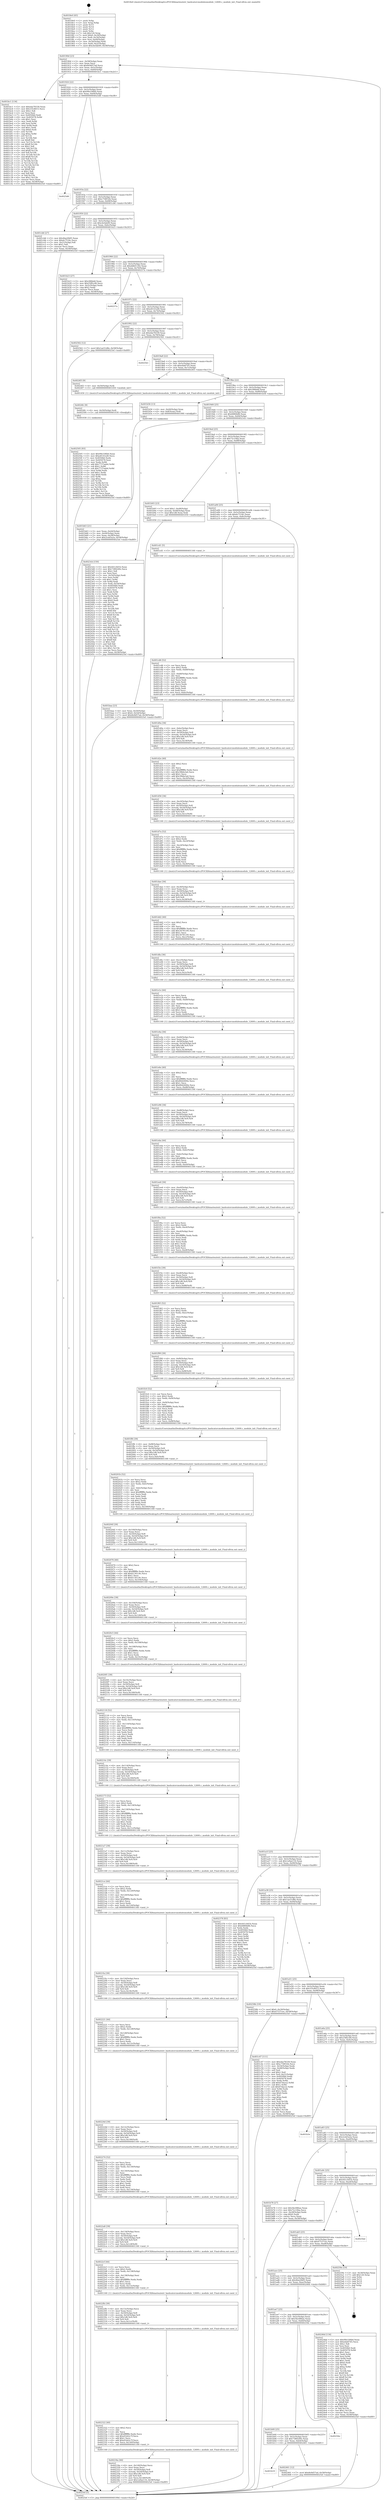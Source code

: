 digraph "0x4018e0" {
  label = "0x4018e0 (/mnt/c/Users/mathe/Desktop/tcc/POCII/binaries/extr_hashcatsrcmodulesmodule_12600.c_module_init_Final-ollvm.out::main(0))"
  labelloc = "t"
  node[shape=record]

  Entry [label="",width=0.3,height=0.3,shape=circle,fillcolor=black,style=filled]
  "0x40190d" [label="{
     0x40190d [23]\l
     | [instrs]\l
     &nbsp;&nbsp;0x40190d \<+3\>: mov -0x58(%rbp),%eax\l
     &nbsp;&nbsp;0x401910 \<+2\>: mov %eax,%ecx\l
     &nbsp;&nbsp;0x401912 \<+6\>: sub $0x8e9d57ad,%ecx\l
     &nbsp;&nbsp;0x401918 \<+3\>: mov %eax,-0x5c(%rbp)\l
     &nbsp;&nbsp;0x40191b \<+3\>: mov %ecx,-0x60(%rbp)\l
     &nbsp;&nbsp;0x40191e \<+6\>: je 0000000000401bc1 \<main+0x2e1\>\l
  }"]
  "0x401bc1" [label="{
     0x401bc1 [134]\l
     | [instrs]\l
     &nbsp;&nbsp;0x401bc1 \<+5\>: mov $0xeba78339,%eax\l
     &nbsp;&nbsp;0x401bc6 \<+5\>: mov $0x1f3c8015,%ecx\l
     &nbsp;&nbsp;0x401bcb \<+2\>: mov $0x1,%dl\l
     &nbsp;&nbsp;0x401bcd \<+2\>: xor %esi,%esi\l
     &nbsp;&nbsp;0x401bcf \<+7\>: mov 0x4050b0,%edi\l
     &nbsp;&nbsp;0x401bd6 \<+8\>: mov 0x405078,%r8d\l
     &nbsp;&nbsp;0x401bde \<+3\>: sub $0x1,%esi\l
     &nbsp;&nbsp;0x401be1 \<+3\>: mov %edi,%r9d\l
     &nbsp;&nbsp;0x401be4 \<+3\>: add %esi,%r9d\l
     &nbsp;&nbsp;0x401be7 \<+4\>: imul %r9d,%edi\l
     &nbsp;&nbsp;0x401beb \<+3\>: and $0x1,%edi\l
     &nbsp;&nbsp;0x401bee \<+3\>: cmp $0x0,%edi\l
     &nbsp;&nbsp;0x401bf1 \<+4\>: sete %r10b\l
     &nbsp;&nbsp;0x401bf5 \<+4\>: cmp $0xa,%r8d\l
     &nbsp;&nbsp;0x401bf9 \<+4\>: setl %r11b\l
     &nbsp;&nbsp;0x401bfd \<+3\>: mov %r10b,%bl\l
     &nbsp;&nbsp;0x401c00 \<+3\>: xor $0xff,%bl\l
     &nbsp;&nbsp;0x401c03 \<+3\>: mov %r11b,%r14b\l
     &nbsp;&nbsp;0x401c06 \<+4\>: xor $0xff,%r14b\l
     &nbsp;&nbsp;0x401c0a \<+3\>: xor $0x1,%dl\l
     &nbsp;&nbsp;0x401c0d \<+3\>: mov %bl,%r15b\l
     &nbsp;&nbsp;0x401c10 \<+4\>: and $0xff,%r15b\l
     &nbsp;&nbsp;0x401c14 \<+3\>: and %dl,%r10b\l
     &nbsp;&nbsp;0x401c17 \<+3\>: mov %r14b,%r12b\l
     &nbsp;&nbsp;0x401c1a \<+4\>: and $0xff,%r12b\l
     &nbsp;&nbsp;0x401c1e \<+3\>: and %dl,%r11b\l
     &nbsp;&nbsp;0x401c21 \<+3\>: or %r10b,%r15b\l
     &nbsp;&nbsp;0x401c24 \<+3\>: or %r11b,%r12b\l
     &nbsp;&nbsp;0x401c27 \<+3\>: xor %r12b,%r15b\l
     &nbsp;&nbsp;0x401c2a \<+3\>: or %r14b,%bl\l
     &nbsp;&nbsp;0x401c2d \<+3\>: xor $0xff,%bl\l
     &nbsp;&nbsp;0x401c30 \<+3\>: or $0x1,%dl\l
     &nbsp;&nbsp;0x401c33 \<+2\>: and %dl,%bl\l
     &nbsp;&nbsp;0x401c35 \<+3\>: or %bl,%r15b\l
     &nbsp;&nbsp;0x401c38 \<+4\>: test $0x1,%r15b\l
     &nbsp;&nbsp;0x401c3c \<+3\>: cmovne %ecx,%eax\l
     &nbsp;&nbsp;0x401c3f \<+3\>: mov %eax,-0x58(%rbp)\l
     &nbsp;&nbsp;0x401c42 \<+5\>: jmp 00000000004025ef \<main+0xd0f\>\l
  }"]
  "0x401924" [label="{
     0x401924 [22]\l
     | [instrs]\l
     &nbsp;&nbsp;0x401924 \<+5\>: jmp 0000000000401929 \<main+0x49\>\l
     &nbsp;&nbsp;0x401929 \<+3\>: mov -0x5c(%rbp),%eax\l
     &nbsp;&nbsp;0x40192c \<+5\>: sub $0x99e106b0,%eax\l
     &nbsp;&nbsp;0x401931 \<+3\>: mov %eax,-0x64(%rbp)\l
     &nbsp;&nbsp;0x401934 \<+6\>: je 00000000004025d6 \<main+0xcf6\>\l
  }"]
  Exit [label="",width=0.3,height=0.3,shape=circle,fillcolor=black,style=filled,peripheries=2]
  "0x4025d6" [label="{
     0x4025d6\l
  }", style=dashed]
  "0x40193a" [label="{
     0x40193a [22]\l
     | [instrs]\l
     &nbsp;&nbsp;0x40193a \<+5\>: jmp 000000000040193f \<main+0x5f\>\l
     &nbsp;&nbsp;0x40193f \<+3\>: mov -0x5c(%rbp),%eax\l
     &nbsp;&nbsp;0x401942 \<+5\>: sub $0xc758f32b,%eax\l
     &nbsp;&nbsp;0x401947 \<+3\>: mov %eax,-0x68(%rbp)\l
     &nbsp;&nbsp;0x40194a \<+6\>: je 0000000000401cb6 \<main+0x3d6\>\l
  }"]
  "0x402505" [label="{
     0x402505 [93]\l
     | [instrs]\l
     &nbsp;&nbsp;0x402505 \<+5\>: mov $0x99e106b0,%eax\l
     &nbsp;&nbsp;0x40250a \<+5\>: mov $0xe8143cd0,%ecx\l
     &nbsp;&nbsp;0x40250f \<+7\>: mov 0x4050b0,%edx\l
     &nbsp;&nbsp;0x402516 \<+7\>: mov 0x405078,%esi\l
     &nbsp;&nbsp;0x40251d \<+3\>: mov %edx,%r8d\l
     &nbsp;&nbsp;0x402520 \<+7\>: add $0x7737aab4,%r8d\l
     &nbsp;&nbsp;0x402527 \<+4\>: sub $0x1,%r8d\l
     &nbsp;&nbsp;0x40252b \<+7\>: sub $0x7737aab4,%r8d\l
     &nbsp;&nbsp;0x402532 \<+4\>: imul %r8d,%edx\l
     &nbsp;&nbsp;0x402536 \<+3\>: and $0x1,%edx\l
     &nbsp;&nbsp;0x402539 \<+3\>: cmp $0x0,%edx\l
     &nbsp;&nbsp;0x40253c \<+4\>: sete %r9b\l
     &nbsp;&nbsp;0x402540 \<+3\>: cmp $0xa,%esi\l
     &nbsp;&nbsp;0x402543 \<+4\>: setl %r10b\l
     &nbsp;&nbsp;0x402547 \<+3\>: mov %r9b,%r11b\l
     &nbsp;&nbsp;0x40254a \<+3\>: and %r10b,%r11b\l
     &nbsp;&nbsp;0x40254d \<+3\>: xor %r10b,%r9b\l
     &nbsp;&nbsp;0x402550 \<+3\>: or %r9b,%r11b\l
     &nbsp;&nbsp;0x402553 \<+4\>: test $0x1,%r11b\l
     &nbsp;&nbsp;0x402557 \<+3\>: cmovne %ecx,%eax\l
     &nbsp;&nbsp;0x40255a \<+3\>: mov %eax,-0x58(%rbp)\l
     &nbsp;&nbsp;0x40255d \<+5\>: jmp 00000000004025ef \<main+0xd0f\>\l
  }"]
  "0x401cb6" [label="{
     0x401cb6 [27]\l
     | [instrs]\l
     &nbsp;&nbsp;0x401cb6 \<+5\>: mov $0x4ba20bf5,%eax\l
     &nbsp;&nbsp;0x401cbb \<+5\>: mov $0xdc7534c,%ecx\l
     &nbsp;&nbsp;0x401cc0 \<+3\>: mov -0x21(%rbp),%dl\l
     &nbsp;&nbsp;0x401cc3 \<+3\>: test $0x1,%dl\l
     &nbsp;&nbsp;0x401cc6 \<+3\>: cmovne %ecx,%eax\l
     &nbsp;&nbsp;0x401cc9 \<+3\>: mov %eax,-0x58(%rbp)\l
     &nbsp;&nbsp;0x401ccc \<+5\>: jmp 00000000004025ef \<main+0xd0f\>\l
  }"]
  "0x401950" [label="{
     0x401950 [22]\l
     | [instrs]\l
     &nbsp;&nbsp;0x401950 \<+5\>: jmp 0000000000401955 \<main+0x75\>\l
     &nbsp;&nbsp;0x401955 \<+3\>: mov -0x5c(%rbp),%eax\l
     &nbsp;&nbsp;0x401958 \<+5\>: sub $0xcbcfab49,%eax\l
     &nbsp;&nbsp;0x40195d \<+3\>: mov %eax,-0x6c(%rbp)\l
     &nbsp;&nbsp;0x401960 \<+6\>: je 0000000000401b23 \<main+0x243\>\l
  }"]
  "0x4024fc" [label="{
     0x4024fc [9]\l
     | [instrs]\l
     &nbsp;&nbsp;0x4024fc \<+4\>: mov -0x50(%rbp),%rdi\l
     &nbsp;&nbsp;0x402500 \<+5\>: call 0000000000401030 \<free@plt\>\l
     | [calls]\l
     &nbsp;&nbsp;0x401030 \{1\} (unknown)\l
  }"]
  "0x401b23" [label="{
     0x401b23 [27]\l
     | [instrs]\l
     &nbsp;&nbsp;0x401b23 \<+5\>: mov $0x286bdd,%eax\l
     &nbsp;&nbsp;0x401b28 \<+5\>: mov $0x25ff2c48,%ecx\l
     &nbsp;&nbsp;0x401b2d \<+3\>: mov -0x2c(%rbp),%edx\l
     &nbsp;&nbsp;0x401b30 \<+3\>: cmp $0x2,%edx\l
     &nbsp;&nbsp;0x401b33 \<+3\>: cmovne %ecx,%eax\l
     &nbsp;&nbsp;0x401b36 \<+3\>: mov %eax,-0x58(%rbp)\l
     &nbsp;&nbsp;0x401b39 \<+5\>: jmp 00000000004025ef \<main+0xd0f\>\l
  }"]
  "0x401966" [label="{
     0x401966 [22]\l
     | [instrs]\l
     &nbsp;&nbsp;0x401966 \<+5\>: jmp 000000000040196b \<main+0x8b\>\l
     &nbsp;&nbsp;0x40196b \<+3\>: mov -0x5c(%rbp),%eax\l
     &nbsp;&nbsp;0x40196e \<+5\>: sub $0xddb01182,%eax\l
     &nbsp;&nbsp;0x401973 \<+3\>: mov %eax,-0x70(%rbp)\l
     &nbsp;&nbsp;0x401976 \<+6\>: je 000000000040257a \<main+0xc9a\>\l
  }"]
  "0x4025ef" [label="{
     0x4025ef [5]\l
     | [instrs]\l
     &nbsp;&nbsp;0x4025ef \<+5\>: jmp 000000000040190d \<main+0x2d\>\l
  }"]
  "0x4018e0" [label="{
     0x4018e0 [45]\l
     | [instrs]\l
     &nbsp;&nbsp;0x4018e0 \<+1\>: push %rbp\l
     &nbsp;&nbsp;0x4018e1 \<+3\>: mov %rsp,%rbp\l
     &nbsp;&nbsp;0x4018e4 \<+2\>: push %r15\l
     &nbsp;&nbsp;0x4018e6 \<+2\>: push %r14\l
     &nbsp;&nbsp;0x4018e8 \<+2\>: push %r12\l
     &nbsp;&nbsp;0x4018ea \<+1\>: push %rbx\l
     &nbsp;&nbsp;0x4018eb \<+7\>: sub $0x120,%rsp\l
     &nbsp;&nbsp;0x4018f2 \<+7\>: movl $0x0,-0x30(%rbp)\l
     &nbsp;&nbsp;0x4018f9 \<+3\>: mov %edi,-0x34(%rbp)\l
     &nbsp;&nbsp;0x4018fc \<+4\>: mov %rsi,-0x40(%rbp)\l
     &nbsp;&nbsp;0x401900 \<+3\>: mov -0x34(%rbp),%edi\l
     &nbsp;&nbsp;0x401903 \<+3\>: mov %edi,-0x2c(%rbp)\l
     &nbsp;&nbsp;0x401906 \<+7\>: movl $0xcbcfab49,-0x58(%rbp)\l
  }"]
  "0x401b19" [label="{
     0x401b19\l
  }", style=dashed]
  "0x40257a" [label="{
     0x40257a\l
  }", style=dashed]
  "0x40197c" [label="{
     0x40197c [22]\l
     | [instrs]\l
     &nbsp;&nbsp;0x40197c \<+5\>: jmp 0000000000401981 \<main+0xa1\>\l
     &nbsp;&nbsp;0x401981 \<+3\>: mov -0x5c(%rbp),%eax\l
     &nbsp;&nbsp;0x401984 \<+5\>: sub $0xe8143cd0,%eax\l
     &nbsp;&nbsp;0x401989 \<+3\>: mov %eax,-0x74(%rbp)\l
     &nbsp;&nbsp;0x40198c \<+6\>: je 0000000000402562 \<main+0xc82\>\l
  }"]
  "0x402461" [label="{
     0x402461 [12]\l
     | [instrs]\l
     &nbsp;&nbsp;0x402461 \<+7\>: movl $0x8e9d57ad,-0x58(%rbp)\l
     &nbsp;&nbsp;0x402468 \<+5\>: jmp 00000000004025ef \<main+0xd0f\>\l
  }"]
  "0x402562" [label="{
     0x402562 [12]\l
     | [instrs]\l
     &nbsp;&nbsp;0x402562 \<+7\>: movl $0x1ae51d8e,-0x58(%rbp)\l
     &nbsp;&nbsp;0x402569 \<+5\>: jmp 00000000004025ef \<main+0xd0f\>\l
  }"]
  "0x401992" [label="{
     0x401992 [22]\l
     | [instrs]\l
     &nbsp;&nbsp;0x401992 \<+5\>: jmp 0000000000401997 \<main+0xb7\>\l
     &nbsp;&nbsp;0x401997 \<+3\>: mov -0x5c(%rbp),%eax\l
     &nbsp;&nbsp;0x40199a \<+5\>: sub $0xeba78339,%eax\l
     &nbsp;&nbsp;0x40199f \<+3\>: mov %eax,-0x78(%rbp)\l
     &nbsp;&nbsp;0x4019a2 \<+6\>: je 00000000004025b1 \<main+0xcd1\>\l
  }"]
  "0x401b00" [label="{
     0x401b00 [25]\l
     | [instrs]\l
     &nbsp;&nbsp;0x401b00 \<+5\>: jmp 0000000000401b05 \<main+0x225\>\l
     &nbsp;&nbsp;0x401b05 \<+3\>: mov -0x5c(%rbp),%eax\l
     &nbsp;&nbsp;0x401b08 \<+5\>: sub $0x7389249c,%eax\l
     &nbsp;&nbsp;0x401b0d \<+6\>: mov %eax,-0xb4(%rbp)\l
     &nbsp;&nbsp;0x401b13 \<+6\>: je 0000000000402461 \<main+0xb81\>\l
  }"]
  "0x4025b1" [label="{
     0x4025b1\l
  }", style=dashed]
  "0x4019a8" [label="{
     0x4019a8 [22]\l
     | [instrs]\l
     &nbsp;&nbsp;0x4019a8 \<+5\>: jmp 00000000004019ad \<main+0xcd\>\l
     &nbsp;&nbsp;0x4019ad \<+3\>: mov -0x5c(%rbp),%eax\l
     &nbsp;&nbsp;0x4019b0 \<+5\>: sub $0xefabf745,%eax\l
     &nbsp;&nbsp;0x4019b5 \<+3\>: mov %eax,-0x7c(%rbp)\l
     &nbsp;&nbsp;0x4019b8 \<+6\>: je 00000000004024f3 \<main+0xc13\>\l
  }"]
  "0x40256e" [label="{
     0x40256e\l
  }", style=dashed]
  "0x4024f3" [label="{
     0x4024f3 [9]\l
     | [instrs]\l
     &nbsp;&nbsp;0x4024f3 \<+4\>: mov -0x50(%rbp),%rdi\l
     &nbsp;&nbsp;0x4024f7 \<+5\>: call 0000000000401450 \<module_init\>\l
     | [calls]\l
     &nbsp;&nbsp;0x401450 \{1\} (/mnt/c/Users/mathe/Desktop/tcc/POCII/binaries/extr_hashcatsrcmodulesmodule_12600.c_module_init_Final-ollvm.out::module_init)\l
  }"]
  "0x4019be" [label="{
     0x4019be [22]\l
     | [instrs]\l
     &nbsp;&nbsp;0x4019be \<+5\>: jmp 00000000004019c3 \<main+0xe3\>\l
     &nbsp;&nbsp;0x4019c3 \<+3\>: mov -0x5c(%rbp),%eax\l
     &nbsp;&nbsp;0x4019c6 \<+5\>: sub $0x286bdd,%eax\l
     &nbsp;&nbsp;0x4019cb \<+3\>: mov %eax,-0x80(%rbp)\l
     &nbsp;&nbsp;0x4019ce \<+6\>: je 0000000000401b56 \<main+0x276\>\l
  }"]
  "0x401ae7" [label="{
     0x401ae7 [25]\l
     | [instrs]\l
     &nbsp;&nbsp;0x401ae7 \<+5\>: jmp 0000000000401aec \<main+0x20c\>\l
     &nbsp;&nbsp;0x401aec \<+3\>: mov -0x5c(%rbp),%eax\l
     &nbsp;&nbsp;0x401aef \<+5\>: sub $0x5bc086ae,%eax\l
     &nbsp;&nbsp;0x401af4 \<+6\>: mov %eax,-0xb0(%rbp)\l
     &nbsp;&nbsp;0x401afa \<+6\>: je 000000000040256e \<main+0xc8e\>\l
  }"]
  "0x401b56" [label="{
     0x401b56 [13]\l
     | [instrs]\l
     &nbsp;&nbsp;0x401b56 \<+4\>: mov -0x40(%rbp),%rax\l
     &nbsp;&nbsp;0x401b5a \<+4\>: mov 0x8(%rax),%rdi\l
     &nbsp;&nbsp;0x401b5e \<+5\>: call 0000000000401060 \<atoi@plt\>\l
     | [calls]\l
     &nbsp;&nbsp;0x401060 \{1\} (unknown)\l
  }"]
  "0x4019d4" [label="{
     0x4019d4 [25]\l
     | [instrs]\l
     &nbsp;&nbsp;0x4019d4 \<+5\>: jmp 00000000004019d9 \<main+0xf9\>\l
     &nbsp;&nbsp;0x4019d9 \<+3\>: mov -0x5c(%rbp),%eax\l
     &nbsp;&nbsp;0x4019dc \<+5\>: sub $0x6880b86,%eax\l
     &nbsp;&nbsp;0x4019e1 \<+6\>: mov %eax,-0x84(%rbp)\l
     &nbsp;&nbsp;0x4019e7 \<+6\>: je 00000000004023cb \<main+0xaeb\>\l
  }"]
  "0x401b63" [label="{
     0x401b63 [21]\l
     | [instrs]\l
     &nbsp;&nbsp;0x401b63 \<+3\>: mov %eax,-0x44(%rbp)\l
     &nbsp;&nbsp;0x401b66 \<+3\>: mov -0x44(%rbp),%eax\l
     &nbsp;&nbsp;0x401b69 \<+3\>: mov %eax,-0x28(%rbp)\l
     &nbsp;&nbsp;0x401b6c \<+7\>: movl $0x2ceb5a2a,-0x58(%rbp)\l
     &nbsp;&nbsp;0x401b73 \<+5\>: jmp 00000000004025ef \<main+0xd0f\>\l
  }"]
  "0x40246d" [label="{
     0x40246d [134]\l
     | [instrs]\l
     &nbsp;&nbsp;0x40246d \<+5\>: mov $0x99e106b0,%eax\l
     &nbsp;&nbsp;0x402472 \<+5\>: mov $0xefabf745,%ecx\l
     &nbsp;&nbsp;0x402477 \<+2\>: mov $0x1,%dl\l
     &nbsp;&nbsp;0x402479 \<+2\>: xor %esi,%esi\l
     &nbsp;&nbsp;0x40247b \<+7\>: mov 0x4050b0,%edi\l
     &nbsp;&nbsp;0x402482 \<+8\>: mov 0x405078,%r8d\l
     &nbsp;&nbsp;0x40248a \<+3\>: sub $0x1,%esi\l
     &nbsp;&nbsp;0x40248d \<+3\>: mov %edi,%r9d\l
     &nbsp;&nbsp;0x402490 \<+3\>: add %esi,%r9d\l
     &nbsp;&nbsp;0x402493 \<+4\>: imul %r9d,%edi\l
     &nbsp;&nbsp;0x402497 \<+3\>: and $0x1,%edi\l
     &nbsp;&nbsp;0x40249a \<+3\>: cmp $0x0,%edi\l
     &nbsp;&nbsp;0x40249d \<+4\>: sete %r10b\l
     &nbsp;&nbsp;0x4024a1 \<+4\>: cmp $0xa,%r8d\l
     &nbsp;&nbsp;0x4024a5 \<+4\>: setl %r11b\l
     &nbsp;&nbsp;0x4024a9 \<+3\>: mov %r10b,%bl\l
     &nbsp;&nbsp;0x4024ac \<+3\>: xor $0xff,%bl\l
     &nbsp;&nbsp;0x4024af \<+3\>: mov %r11b,%r14b\l
     &nbsp;&nbsp;0x4024b2 \<+4\>: xor $0xff,%r14b\l
     &nbsp;&nbsp;0x4024b6 \<+3\>: xor $0x0,%dl\l
     &nbsp;&nbsp;0x4024b9 \<+3\>: mov %bl,%r15b\l
     &nbsp;&nbsp;0x4024bc \<+4\>: and $0x0,%r15b\l
     &nbsp;&nbsp;0x4024c0 \<+3\>: and %dl,%r10b\l
     &nbsp;&nbsp;0x4024c3 \<+3\>: mov %r14b,%r12b\l
     &nbsp;&nbsp;0x4024c6 \<+4\>: and $0x0,%r12b\l
     &nbsp;&nbsp;0x4024ca \<+3\>: and %dl,%r11b\l
     &nbsp;&nbsp;0x4024cd \<+3\>: or %r10b,%r15b\l
     &nbsp;&nbsp;0x4024d0 \<+3\>: or %r11b,%r12b\l
     &nbsp;&nbsp;0x4024d3 \<+3\>: xor %r12b,%r15b\l
     &nbsp;&nbsp;0x4024d6 \<+3\>: or %r14b,%bl\l
     &nbsp;&nbsp;0x4024d9 \<+3\>: xor $0xff,%bl\l
     &nbsp;&nbsp;0x4024dc \<+3\>: or $0x0,%dl\l
     &nbsp;&nbsp;0x4024df \<+2\>: and %dl,%bl\l
     &nbsp;&nbsp;0x4024e1 \<+3\>: or %bl,%r15b\l
     &nbsp;&nbsp;0x4024e4 \<+4\>: test $0x1,%r15b\l
     &nbsp;&nbsp;0x4024e8 \<+3\>: cmovne %ecx,%eax\l
     &nbsp;&nbsp;0x4024eb \<+3\>: mov %eax,-0x58(%rbp)\l
     &nbsp;&nbsp;0x4024ee \<+5\>: jmp 00000000004025ef \<main+0xd0f\>\l
  }"]
  "0x4023cb" [label="{
     0x4023cb [150]\l
     | [instrs]\l
     &nbsp;&nbsp;0x4023cb \<+5\>: mov $0x441c0d1b,%eax\l
     &nbsp;&nbsp;0x4023d0 \<+5\>: mov $0x7389249c,%ecx\l
     &nbsp;&nbsp;0x4023d5 \<+2\>: mov $0x1,%dl\l
     &nbsp;&nbsp;0x4023d7 \<+2\>: xor %esi,%esi\l
     &nbsp;&nbsp;0x4023d9 \<+3\>: mov -0x54(%rbp),%edi\l
     &nbsp;&nbsp;0x4023dc \<+3\>: mov %esi,%r8d\l
     &nbsp;&nbsp;0x4023df \<+4\>: sub $0x1,%r8d\l
     &nbsp;&nbsp;0x4023e3 \<+3\>: sub %r8d,%edi\l
     &nbsp;&nbsp;0x4023e6 \<+3\>: mov %edi,-0x54(%rbp)\l
     &nbsp;&nbsp;0x4023e9 \<+7\>: mov 0x4050b0,%edi\l
     &nbsp;&nbsp;0x4023f0 \<+8\>: mov 0x405078,%r8d\l
     &nbsp;&nbsp;0x4023f8 \<+3\>: sub $0x1,%esi\l
     &nbsp;&nbsp;0x4023fb \<+3\>: mov %edi,%r9d\l
     &nbsp;&nbsp;0x4023fe \<+3\>: add %esi,%r9d\l
     &nbsp;&nbsp;0x402401 \<+4\>: imul %r9d,%edi\l
     &nbsp;&nbsp;0x402405 \<+3\>: and $0x1,%edi\l
     &nbsp;&nbsp;0x402408 \<+3\>: cmp $0x0,%edi\l
     &nbsp;&nbsp;0x40240b \<+4\>: sete %r10b\l
     &nbsp;&nbsp;0x40240f \<+4\>: cmp $0xa,%r8d\l
     &nbsp;&nbsp;0x402413 \<+4\>: setl %r11b\l
     &nbsp;&nbsp;0x402417 \<+3\>: mov %r10b,%bl\l
     &nbsp;&nbsp;0x40241a \<+3\>: xor $0xff,%bl\l
     &nbsp;&nbsp;0x40241d \<+3\>: mov %r11b,%r14b\l
     &nbsp;&nbsp;0x402420 \<+4\>: xor $0xff,%r14b\l
     &nbsp;&nbsp;0x402424 \<+3\>: xor $0x1,%dl\l
     &nbsp;&nbsp;0x402427 \<+3\>: mov %bl,%r15b\l
     &nbsp;&nbsp;0x40242a \<+4\>: and $0xff,%r15b\l
     &nbsp;&nbsp;0x40242e \<+3\>: and %dl,%r10b\l
     &nbsp;&nbsp;0x402431 \<+3\>: mov %r14b,%r12b\l
     &nbsp;&nbsp;0x402434 \<+4\>: and $0xff,%r12b\l
     &nbsp;&nbsp;0x402438 \<+3\>: and %dl,%r11b\l
     &nbsp;&nbsp;0x40243b \<+3\>: or %r10b,%r15b\l
     &nbsp;&nbsp;0x40243e \<+3\>: or %r11b,%r12b\l
     &nbsp;&nbsp;0x402441 \<+3\>: xor %r12b,%r15b\l
     &nbsp;&nbsp;0x402444 \<+3\>: or %r14b,%bl\l
     &nbsp;&nbsp;0x402447 \<+3\>: xor $0xff,%bl\l
     &nbsp;&nbsp;0x40244a \<+3\>: or $0x1,%dl\l
     &nbsp;&nbsp;0x40244d \<+2\>: and %dl,%bl\l
     &nbsp;&nbsp;0x40244f \<+3\>: or %bl,%r15b\l
     &nbsp;&nbsp;0x402452 \<+4\>: test $0x1,%r15b\l
     &nbsp;&nbsp;0x402456 \<+3\>: cmovne %ecx,%eax\l
     &nbsp;&nbsp;0x402459 \<+3\>: mov %eax,-0x58(%rbp)\l
     &nbsp;&nbsp;0x40245c \<+5\>: jmp 00000000004025ef \<main+0xd0f\>\l
  }"]
  "0x4019ed" [label="{
     0x4019ed [25]\l
     | [instrs]\l
     &nbsp;&nbsp;0x4019ed \<+5\>: jmp 00000000004019f2 \<main+0x112\>\l
     &nbsp;&nbsp;0x4019f2 \<+3\>: mov -0x5c(%rbp),%eax\l
     &nbsp;&nbsp;0x4019f5 \<+5\>: sub $0x72c10ba,%eax\l
     &nbsp;&nbsp;0x4019fa \<+6\>: mov %eax,-0x88(%rbp)\l
     &nbsp;&nbsp;0x401a00 \<+6\>: je 0000000000401b93 \<main+0x2b3\>\l
  }"]
  "0x401ace" [label="{
     0x401ace [25]\l
     | [instrs]\l
     &nbsp;&nbsp;0x401ace \<+5\>: jmp 0000000000401ad3 \<main+0x1f3\>\l
     &nbsp;&nbsp;0x401ad3 \<+3\>: mov -0x5c(%rbp),%eax\l
     &nbsp;&nbsp;0x401ad6 \<+5\>: sub $0x4ba20bf5,%eax\l
     &nbsp;&nbsp;0x401adb \<+6\>: mov %eax,-0xac(%rbp)\l
     &nbsp;&nbsp;0x401ae1 \<+6\>: je 000000000040246d \<main+0xb8d\>\l
  }"]
  "0x401b93" [label="{
     0x401b93 [23]\l
     | [instrs]\l
     &nbsp;&nbsp;0x401b93 \<+7\>: movl $0x1,-0x48(%rbp)\l
     &nbsp;&nbsp;0x401b9a \<+4\>: movslq -0x48(%rbp),%rax\l
     &nbsp;&nbsp;0x401b9e \<+7\>: imul $0x1d8,%rax,%rdi\l
     &nbsp;&nbsp;0x401ba5 \<+5\>: call 0000000000401050 \<malloc@plt\>\l
     | [calls]\l
     &nbsp;&nbsp;0x401050 \{1\} (unknown)\l
  }"]
  "0x401a06" [label="{
     0x401a06 [25]\l
     | [instrs]\l
     &nbsp;&nbsp;0x401a06 \<+5\>: jmp 0000000000401a0b \<main+0x12b\>\l
     &nbsp;&nbsp;0x401a0b \<+3\>: mov -0x5c(%rbp),%eax\l
     &nbsp;&nbsp;0x401a0e \<+5\>: sub $0xdc7534c,%eax\l
     &nbsp;&nbsp;0x401a13 \<+6\>: mov %eax,-0x8c(%rbp)\l
     &nbsp;&nbsp;0x401a19 \<+6\>: je 0000000000401cd1 \<main+0x3f1\>\l
  }"]
  "0x40259e" [label="{
     0x40259e [19]\l
     | [instrs]\l
     &nbsp;&nbsp;0x40259e \<+3\>: mov -0x30(%rbp),%eax\l
     &nbsp;&nbsp;0x4025a1 \<+7\>: add $0x120,%rsp\l
     &nbsp;&nbsp;0x4025a8 \<+1\>: pop %rbx\l
     &nbsp;&nbsp;0x4025a9 \<+2\>: pop %r12\l
     &nbsp;&nbsp;0x4025ab \<+2\>: pop %r14\l
     &nbsp;&nbsp;0x4025ad \<+2\>: pop %r15\l
     &nbsp;&nbsp;0x4025af \<+1\>: pop %rbp\l
     &nbsp;&nbsp;0x4025b0 \<+1\>: ret\l
  }"]
  "0x401cd1" [label="{
     0x401cd1 [5]\l
     | [instrs]\l
     &nbsp;&nbsp;0x401cd1 \<+5\>: call 0000000000401160 \<next_i\>\l
     | [calls]\l
     &nbsp;&nbsp;0x401160 \{1\} (/mnt/c/Users/mathe/Desktop/tcc/POCII/binaries/extr_hashcatsrcmodulesmodule_12600.c_module_init_Final-ollvm.out::next_i)\l
  }"]
  "0x401a1f" [label="{
     0x401a1f [25]\l
     | [instrs]\l
     &nbsp;&nbsp;0x401a1f \<+5\>: jmp 0000000000401a24 \<main+0x144\>\l
     &nbsp;&nbsp;0x401a24 \<+3\>: mov -0x5c(%rbp),%eax\l
     &nbsp;&nbsp;0x401a27 \<+5\>: sub $0x1a9ae116,%eax\l
     &nbsp;&nbsp;0x401a2c \<+6\>: mov %eax,-0x90(%rbp)\l
     &nbsp;&nbsp;0x401a32 \<+6\>: je 0000000000402378 \<main+0xa98\>\l
  }"]
  "0x401ab5" [label="{
     0x401ab5 [25]\l
     | [instrs]\l
     &nbsp;&nbsp;0x401ab5 \<+5\>: jmp 0000000000401aba \<main+0x1da\>\l
     &nbsp;&nbsp;0x401aba \<+3\>: mov -0x5c(%rbp),%eax\l
     &nbsp;&nbsp;0x401abd \<+5\>: sub $0x47537cec,%eax\l
     &nbsp;&nbsp;0x401ac2 \<+6\>: mov %eax,-0xa8(%rbp)\l
     &nbsp;&nbsp;0x401ac8 \<+6\>: je 000000000040259e \<main+0xcbe\>\l
  }"]
  "0x402378" [label="{
     0x402378 [83]\l
     | [instrs]\l
     &nbsp;&nbsp;0x402378 \<+5\>: mov $0x441c0d1b,%eax\l
     &nbsp;&nbsp;0x40237d \<+5\>: mov $0x6880b86,%ecx\l
     &nbsp;&nbsp;0x402382 \<+2\>: xor %edx,%edx\l
     &nbsp;&nbsp;0x402384 \<+7\>: mov 0x4050b0,%esi\l
     &nbsp;&nbsp;0x40238b \<+7\>: mov 0x405078,%edi\l
     &nbsp;&nbsp;0x402392 \<+3\>: sub $0x1,%edx\l
     &nbsp;&nbsp;0x402395 \<+3\>: mov %esi,%r8d\l
     &nbsp;&nbsp;0x402398 \<+3\>: add %edx,%r8d\l
     &nbsp;&nbsp;0x40239b \<+4\>: imul %r8d,%esi\l
     &nbsp;&nbsp;0x40239f \<+3\>: and $0x1,%esi\l
     &nbsp;&nbsp;0x4023a2 \<+3\>: cmp $0x0,%esi\l
     &nbsp;&nbsp;0x4023a5 \<+4\>: sete %r9b\l
     &nbsp;&nbsp;0x4023a9 \<+3\>: cmp $0xa,%edi\l
     &nbsp;&nbsp;0x4023ac \<+4\>: setl %r10b\l
     &nbsp;&nbsp;0x4023b0 \<+3\>: mov %r9b,%r11b\l
     &nbsp;&nbsp;0x4023b3 \<+3\>: and %r10b,%r11b\l
     &nbsp;&nbsp;0x4023b6 \<+3\>: xor %r10b,%r9b\l
     &nbsp;&nbsp;0x4023b9 \<+3\>: or %r9b,%r11b\l
     &nbsp;&nbsp;0x4023bc \<+4\>: test $0x1,%r11b\l
     &nbsp;&nbsp;0x4023c0 \<+3\>: cmovne %ecx,%eax\l
     &nbsp;&nbsp;0x4023c3 \<+3\>: mov %eax,-0x58(%rbp)\l
     &nbsp;&nbsp;0x4023c6 \<+5\>: jmp 00000000004025ef \<main+0xd0f\>\l
  }"]
  "0x401a38" [label="{
     0x401a38 [25]\l
     | [instrs]\l
     &nbsp;&nbsp;0x401a38 \<+5\>: jmp 0000000000401a3d \<main+0x15d\>\l
     &nbsp;&nbsp;0x401a3d \<+3\>: mov -0x5c(%rbp),%eax\l
     &nbsp;&nbsp;0x401a40 \<+5\>: sub $0x1ae51d8e,%eax\l
     &nbsp;&nbsp;0x401a45 \<+6\>: mov %eax,-0x94(%rbp)\l
     &nbsp;&nbsp;0x401a4b \<+6\>: je 000000000040258b \<main+0xcab\>\l
  }"]
  "0x4025bd" [label="{
     0x4025bd\l
  }", style=dashed]
  "0x40258b" [label="{
     0x40258b [19]\l
     | [instrs]\l
     &nbsp;&nbsp;0x40258b \<+7\>: movl $0x0,-0x30(%rbp)\l
     &nbsp;&nbsp;0x402592 \<+7\>: movl $0x47537cec,-0x58(%rbp)\l
     &nbsp;&nbsp;0x402599 \<+5\>: jmp 00000000004025ef \<main+0xd0f\>\l
  }"]
  "0x401a51" [label="{
     0x401a51 [25]\l
     | [instrs]\l
     &nbsp;&nbsp;0x401a51 \<+5\>: jmp 0000000000401a56 \<main+0x176\>\l
     &nbsp;&nbsp;0x401a56 \<+3\>: mov -0x5c(%rbp),%eax\l
     &nbsp;&nbsp;0x401a59 \<+5\>: sub $0x1f3c8015,%eax\l
     &nbsp;&nbsp;0x401a5e \<+6\>: mov %eax,-0x98(%rbp)\l
     &nbsp;&nbsp;0x401a64 \<+6\>: je 0000000000401c47 \<main+0x367\>\l
  }"]
  "0x40234a" [label="{
     0x40234a [46]\l
     | [instrs]\l
     &nbsp;&nbsp;0x40234a \<+6\>: mov -0x140(%rbp),%ecx\l
     &nbsp;&nbsp;0x402350 \<+3\>: imul %eax,%ecx\l
     &nbsp;&nbsp;0x402353 \<+4\>: mov -0x50(%rbp),%r8\l
     &nbsp;&nbsp;0x402357 \<+4\>: movslq -0x54(%rbp),%r9\l
     &nbsp;&nbsp;0x40235b \<+7\>: imul $0x1d8,%r9,%r9\l
     &nbsp;&nbsp;0x402362 \<+3\>: add %r9,%r8\l
     &nbsp;&nbsp;0x402365 \<+7\>: mov %ecx,0x1d0(%r8)\l
     &nbsp;&nbsp;0x40236c \<+7\>: movl $0x1a9ae116,-0x58(%rbp)\l
     &nbsp;&nbsp;0x402373 \<+5\>: jmp 00000000004025ef \<main+0xd0f\>\l
  }"]
  "0x401c47" [label="{
     0x401c47 [111]\l
     | [instrs]\l
     &nbsp;&nbsp;0x401c47 \<+5\>: mov $0xeba78339,%eax\l
     &nbsp;&nbsp;0x401c4c \<+5\>: mov $0xc758f32b,%ecx\l
     &nbsp;&nbsp;0x401c51 \<+3\>: mov -0x54(%rbp),%edx\l
     &nbsp;&nbsp;0x401c54 \<+3\>: cmp -0x48(%rbp),%edx\l
     &nbsp;&nbsp;0x401c57 \<+4\>: setl %sil\l
     &nbsp;&nbsp;0x401c5b \<+4\>: and $0x1,%sil\l
     &nbsp;&nbsp;0x401c5f \<+4\>: mov %sil,-0x21(%rbp)\l
     &nbsp;&nbsp;0x401c63 \<+7\>: mov 0x4050b0,%edx\l
     &nbsp;&nbsp;0x401c6a \<+7\>: mov 0x405078,%edi\l
     &nbsp;&nbsp;0x401c71 \<+3\>: mov %edx,%r8d\l
     &nbsp;&nbsp;0x401c74 \<+7\>: add $0x67dace2,%r8d\l
     &nbsp;&nbsp;0x401c7b \<+4\>: sub $0x1,%r8d\l
     &nbsp;&nbsp;0x401c7f \<+7\>: sub $0x67dace2,%r8d\l
     &nbsp;&nbsp;0x401c86 \<+4\>: imul %r8d,%edx\l
     &nbsp;&nbsp;0x401c8a \<+3\>: and $0x1,%edx\l
     &nbsp;&nbsp;0x401c8d \<+3\>: cmp $0x0,%edx\l
     &nbsp;&nbsp;0x401c90 \<+4\>: sete %sil\l
     &nbsp;&nbsp;0x401c94 \<+3\>: cmp $0xa,%edi\l
     &nbsp;&nbsp;0x401c97 \<+4\>: setl %r9b\l
     &nbsp;&nbsp;0x401c9b \<+3\>: mov %sil,%r10b\l
     &nbsp;&nbsp;0x401c9e \<+3\>: and %r9b,%r10b\l
     &nbsp;&nbsp;0x401ca1 \<+3\>: xor %r9b,%sil\l
     &nbsp;&nbsp;0x401ca4 \<+3\>: or %sil,%r10b\l
     &nbsp;&nbsp;0x401ca7 \<+4\>: test $0x1,%r10b\l
     &nbsp;&nbsp;0x401cab \<+3\>: cmovne %ecx,%eax\l
     &nbsp;&nbsp;0x401cae \<+3\>: mov %eax,-0x58(%rbp)\l
     &nbsp;&nbsp;0x401cb1 \<+5\>: jmp 00000000004025ef \<main+0xd0f\>\l
  }"]
  "0x401a6a" [label="{
     0x401a6a [25]\l
     | [instrs]\l
     &nbsp;&nbsp;0x401a6a \<+5\>: jmp 0000000000401a6f \<main+0x18f\>\l
     &nbsp;&nbsp;0x401a6f \<+3\>: mov -0x5c(%rbp),%eax\l
     &nbsp;&nbsp;0x401a72 \<+5\>: sub $0x25ff2c48,%eax\l
     &nbsp;&nbsp;0x401a77 \<+6\>: mov %eax,-0x9c(%rbp)\l
     &nbsp;&nbsp;0x401a7d \<+6\>: je 0000000000401b3e \<main+0x25e\>\l
  }"]
  "0x402322" [label="{
     0x402322 [40]\l
     | [instrs]\l
     &nbsp;&nbsp;0x402322 \<+5\>: mov $0x2,%ecx\l
     &nbsp;&nbsp;0x402327 \<+1\>: cltd\l
     &nbsp;&nbsp;0x402328 \<+2\>: idiv %ecx\l
     &nbsp;&nbsp;0x40232a \<+6\>: imul $0xfffffffe,%edx,%ecx\l
     &nbsp;&nbsp;0x402330 \<+6\>: sub $0xd1b42c7f,%ecx\l
     &nbsp;&nbsp;0x402336 \<+3\>: add $0x1,%ecx\l
     &nbsp;&nbsp;0x402339 \<+6\>: add $0xd1b42c7f,%ecx\l
     &nbsp;&nbsp;0x40233f \<+6\>: mov %ecx,-0x140(%rbp)\l
     &nbsp;&nbsp;0x402345 \<+5\>: call 0000000000401160 \<next_i\>\l
     | [calls]\l
     &nbsp;&nbsp;0x401160 \{1\} (/mnt/c/Users/mathe/Desktop/tcc/POCII/binaries/extr_hashcatsrcmodulesmodule_12600.c_module_init_Final-ollvm.out::next_i)\l
  }"]
  "0x401b3e" [label="{
     0x401b3e\l
  }", style=dashed]
  "0x401a83" [label="{
     0x401a83 [25]\l
     | [instrs]\l
     &nbsp;&nbsp;0x401a83 \<+5\>: jmp 0000000000401a88 \<main+0x1a8\>\l
     &nbsp;&nbsp;0x401a88 \<+3\>: mov -0x5c(%rbp),%eax\l
     &nbsp;&nbsp;0x401a8b \<+5\>: sub $0x2ceb5a2a,%eax\l
     &nbsp;&nbsp;0x401a90 \<+6\>: mov %eax,-0xa0(%rbp)\l
     &nbsp;&nbsp;0x401a96 \<+6\>: je 0000000000401b78 \<main+0x298\>\l
  }"]
  "0x4022fb" [label="{
     0x4022fb [39]\l
     | [instrs]\l
     &nbsp;&nbsp;0x4022fb \<+6\>: mov -0x13c(%rbp),%ecx\l
     &nbsp;&nbsp;0x402301 \<+3\>: imul %eax,%ecx\l
     &nbsp;&nbsp;0x402304 \<+4\>: mov -0x50(%rbp),%r8\l
     &nbsp;&nbsp;0x402308 \<+4\>: movslq -0x54(%rbp),%r9\l
     &nbsp;&nbsp;0x40230c \<+7\>: imul $0x1d8,%r9,%r9\l
     &nbsp;&nbsp;0x402313 \<+3\>: add %r9,%r8\l
     &nbsp;&nbsp;0x402316 \<+7\>: mov %ecx,0x1cc(%r8)\l
     &nbsp;&nbsp;0x40231d \<+5\>: call 0000000000401160 \<next_i\>\l
     | [calls]\l
     &nbsp;&nbsp;0x401160 \{1\} (/mnt/c/Users/mathe/Desktop/tcc/POCII/binaries/extr_hashcatsrcmodulesmodule_12600.c_module_init_Final-ollvm.out::next_i)\l
  }"]
  "0x401b78" [label="{
     0x401b78 [27]\l
     | [instrs]\l
     &nbsp;&nbsp;0x401b78 \<+5\>: mov $0x5bc086ae,%eax\l
     &nbsp;&nbsp;0x401b7d \<+5\>: mov $0x72c10ba,%ecx\l
     &nbsp;&nbsp;0x401b82 \<+3\>: mov -0x28(%rbp),%edx\l
     &nbsp;&nbsp;0x401b85 \<+3\>: cmp $0x0,%edx\l
     &nbsp;&nbsp;0x401b88 \<+3\>: cmove %ecx,%eax\l
     &nbsp;&nbsp;0x401b8b \<+3\>: mov %eax,-0x58(%rbp)\l
     &nbsp;&nbsp;0x401b8e \<+5\>: jmp 00000000004025ef \<main+0xd0f\>\l
  }"]
  "0x401a9c" [label="{
     0x401a9c [25]\l
     | [instrs]\l
     &nbsp;&nbsp;0x401a9c \<+5\>: jmp 0000000000401aa1 \<main+0x1c1\>\l
     &nbsp;&nbsp;0x401aa1 \<+3\>: mov -0x5c(%rbp),%eax\l
     &nbsp;&nbsp;0x401aa4 \<+5\>: sub $0x441c0d1b,%eax\l
     &nbsp;&nbsp;0x401aa9 \<+6\>: mov %eax,-0xa4(%rbp)\l
     &nbsp;&nbsp;0x401aaf \<+6\>: je 00000000004025bd \<main+0xcdd\>\l
  }"]
  "0x401baa" [label="{
     0x401baa [23]\l
     | [instrs]\l
     &nbsp;&nbsp;0x401baa \<+4\>: mov %rax,-0x50(%rbp)\l
     &nbsp;&nbsp;0x401bae \<+7\>: movl $0x0,-0x54(%rbp)\l
     &nbsp;&nbsp;0x401bb5 \<+7\>: movl $0x8e9d57ad,-0x58(%rbp)\l
     &nbsp;&nbsp;0x401bbc \<+5\>: jmp 00000000004025ef \<main+0xd0f\>\l
  }"]
  "0x401cd6" [label="{
     0x401cd6 [52]\l
     | [instrs]\l
     &nbsp;&nbsp;0x401cd6 \<+2\>: xor %ecx,%ecx\l
     &nbsp;&nbsp;0x401cd8 \<+5\>: mov $0x2,%edx\l
     &nbsp;&nbsp;0x401cdd \<+6\>: mov %edx,-0xb8(%rbp)\l
     &nbsp;&nbsp;0x401ce3 \<+1\>: cltd\l
     &nbsp;&nbsp;0x401ce4 \<+6\>: mov -0xb8(%rbp),%esi\l
     &nbsp;&nbsp;0x401cea \<+2\>: idiv %esi\l
     &nbsp;&nbsp;0x401cec \<+6\>: imul $0xfffffffe,%edx,%edx\l
     &nbsp;&nbsp;0x401cf2 \<+2\>: mov %ecx,%edi\l
     &nbsp;&nbsp;0x401cf4 \<+2\>: sub %edx,%edi\l
     &nbsp;&nbsp;0x401cf6 \<+2\>: mov %ecx,%edx\l
     &nbsp;&nbsp;0x401cf8 \<+3\>: sub $0x1,%edx\l
     &nbsp;&nbsp;0x401cfb \<+2\>: add %edx,%edi\l
     &nbsp;&nbsp;0x401cfd \<+2\>: sub %edi,%ecx\l
     &nbsp;&nbsp;0x401cff \<+6\>: mov %ecx,-0xbc(%rbp)\l
     &nbsp;&nbsp;0x401d05 \<+5\>: call 0000000000401160 \<next_i\>\l
     | [calls]\l
     &nbsp;&nbsp;0x401160 \{1\} (/mnt/c/Users/mathe/Desktop/tcc/POCII/binaries/extr_hashcatsrcmodulesmodule_12600.c_module_init_Final-ollvm.out::next_i)\l
  }"]
  "0x401d0a" [label="{
     0x401d0a [36]\l
     | [instrs]\l
     &nbsp;&nbsp;0x401d0a \<+6\>: mov -0xbc(%rbp),%ecx\l
     &nbsp;&nbsp;0x401d10 \<+3\>: imul %eax,%ecx\l
     &nbsp;&nbsp;0x401d13 \<+4\>: mov -0x50(%rbp),%r8\l
     &nbsp;&nbsp;0x401d17 \<+4\>: movslq -0x54(%rbp),%r9\l
     &nbsp;&nbsp;0x401d1b \<+7\>: imul $0x1d8,%r9,%r9\l
     &nbsp;&nbsp;0x401d22 \<+3\>: add %r9,%r8\l
     &nbsp;&nbsp;0x401d25 \<+4\>: mov %ecx,0x18(%r8)\l
     &nbsp;&nbsp;0x401d29 \<+5\>: call 0000000000401160 \<next_i\>\l
     | [calls]\l
     &nbsp;&nbsp;0x401160 \{1\} (/mnt/c/Users/mathe/Desktop/tcc/POCII/binaries/extr_hashcatsrcmodulesmodule_12600.c_module_init_Final-ollvm.out::next_i)\l
  }"]
  "0x401d2e" [label="{
     0x401d2e [40]\l
     | [instrs]\l
     &nbsp;&nbsp;0x401d2e \<+5\>: mov $0x2,%ecx\l
     &nbsp;&nbsp;0x401d33 \<+1\>: cltd\l
     &nbsp;&nbsp;0x401d34 \<+2\>: idiv %ecx\l
     &nbsp;&nbsp;0x401d36 \<+6\>: imul $0xfffffffe,%edx,%ecx\l
     &nbsp;&nbsp;0x401d3c \<+6\>: sub $0x39bfa3a0,%ecx\l
     &nbsp;&nbsp;0x401d42 \<+3\>: add $0x1,%ecx\l
     &nbsp;&nbsp;0x401d45 \<+6\>: add $0x39bfa3a0,%ecx\l
     &nbsp;&nbsp;0x401d4b \<+6\>: mov %ecx,-0xc0(%rbp)\l
     &nbsp;&nbsp;0x401d51 \<+5\>: call 0000000000401160 \<next_i\>\l
     | [calls]\l
     &nbsp;&nbsp;0x401160 \{1\} (/mnt/c/Users/mathe/Desktop/tcc/POCII/binaries/extr_hashcatsrcmodulesmodule_12600.c_module_init_Final-ollvm.out::next_i)\l
  }"]
  "0x401d56" [label="{
     0x401d56 [36]\l
     | [instrs]\l
     &nbsp;&nbsp;0x401d56 \<+6\>: mov -0xc0(%rbp),%ecx\l
     &nbsp;&nbsp;0x401d5c \<+3\>: imul %eax,%ecx\l
     &nbsp;&nbsp;0x401d5f \<+4\>: mov -0x50(%rbp),%r8\l
     &nbsp;&nbsp;0x401d63 \<+4\>: movslq -0x54(%rbp),%r9\l
     &nbsp;&nbsp;0x401d67 \<+7\>: imul $0x1d8,%r9,%r9\l
     &nbsp;&nbsp;0x401d6e \<+3\>: add %r9,%r8\l
     &nbsp;&nbsp;0x401d71 \<+4\>: mov %ecx,0x1c(%r8)\l
     &nbsp;&nbsp;0x401d75 \<+5\>: call 0000000000401160 \<next_i\>\l
     | [calls]\l
     &nbsp;&nbsp;0x401160 \{1\} (/mnt/c/Users/mathe/Desktop/tcc/POCII/binaries/extr_hashcatsrcmodulesmodule_12600.c_module_init_Final-ollvm.out::next_i)\l
  }"]
  "0x401d7a" [label="{
     0x401d7a [52]\l
     | [instrs]\l
     &nbsp;&nbsp;0x401d7a \<+2\>: xor %ecx,%ecx\l
     &nbsp;&nbsp;0x401d7c \<+5\>: mov $0x2,%edx\l
     &nbsp;&nbsp;0x401d81 \<+6\>: mov %edx,-0xc4(%rbp)\l
     &nbsp;&nbsp;0x401d87 \<+1\>: cltd\l
     &nbsp;&nbsp;0x401d88 \<+6\>: mov -0xc4(%rbp),%esi\l
     &nbsp;&nbsp;0x401d8e \<+2\>: idiv %esi\l
     &nbsp;&nbsp;0x401d90 \<+6\>: imul $0xfffffffe,%edx,%edx\l
     &nbsp;&nbsp;0x401d96 \<+2\>: mov %ecx,%edi\l
     &nbsp;&nbsp;0x401d98 \<+2\>: sub %edx,%edi\l
     &nbsp;&nbsp;0x401d9a \<+2\>: mov %ecx,%edx\l
     &nbsp;&nbsp;0x401d9c \<+3\>: sub $0x1,%edx\l
     &nbsp;&nbsp;0x401d9f \<+2\>: add %edx,%edi\l
     &nbsp;&nbsp;0x401da1 \<+2\>: sub %edi,%ecx\l
     &nbsp;&nbsp;0x401da3 \<+6\>: mov %ecx,-0xc8(%rbp)\l
     &nbsp;&nbsp;0x401da9 \<+5\>: call 0000000000401160 \<next_i\>\l
     | [calls]\l
     &nbsp;&nbsp;0x401160 \{1\} (/mnt/c/Users/mathe/Desktop/tcc/POCII/binaries/extr_hashcatsrcmodulesmodule_12600.c_module_init_Final-ollvm.out::next_i)\l
  }"]
  "0x401dae" [label="{
     0x401dae [36]\l
     | [instrs]\l
     &nbsp;&nbsp;0x401dae \<+6\>: mov -0xc8(%rbp),%ecx\l
     &nbsp;&nbsp;0x401db4 \<+3\>: imul %eax,%ecx\l
     &nbsp;&nbsp;0x401db7 \<+4\>: mov -0x50(%rbp),%r8\l
     &nbsp;&nbsp;0x401dbb \<+4\>: movslq -0x54(%rbp),%r9\l
     &nbsp;&nbsp;0x401dbf \<+7\>: imul $0x1d8,%r9,%r9\l
     &nbsp;&nbsp;0x401dc6 \<+3\>: add %r9,%r8\l
     &nbsp;&nbsp;0x401dc9 \<+4\>: mov %ecx,0x28(%r8)\l
     &nbsp;&nbsp;0x401dcd \<+5\>: call 0000000000401160 \<next_i\>\l
     | [calls]\l
     &nbsp;&nbsp;0x401160 \{1\} (/mnt/c/Users/mathe/Desktop/tcc/POCII/binaries/extr_hashcatsrcmodulesmodule_12600.c_module_init_Final-ollvm.out::next_i)\l
  }"]
  "0x401dd2" [label="{
     0x401dd2 [40]\l
     | [instrs]\l
     &nbsp;&nbsp;0x401dd2 \<+5\>: mov $0x2,%ecx\l
     &nbsp;&nbsp;0x401dd7 \<+1\>: cltd\l
     &nbsp;&nbsp;0x401dd8 \<+2\>: idiv %ecx\l
     &nbsp;&nbsp;0x401dda \<+6\>: imul $0xfffffffe,%edx,%ecx\l
     &nbsp;&nbsp;0x401de0 \<+6\>: add $0x34781c95,%ecx\l
     &nbsp;&nbsp;0x401de6 \<+3\>: add $0x1,%ecx\l
     &nbsp;&nbsp;0x401de9 \<+6\>: sub $0x34781c95,%ecx\l
     &nbsp;&nbsp;0x401def \<+6\>: mov %ecx,-0xcc(%rbp)\l
     &nbsp;&nbsp;0x401df5 \<+5\>: call 0000000000401160 \<next_i\>\l
     | [calls]\l
     &nbsp;&nbsp;0x401160 \{1\} (/mnt/c/Users/mathe/Desktop/tcc/POCII/binaries/extr_hashcatsrcmodulesmodule_12600.c_module_init_Final-ollvm.out::next_i)\l
  }"]
  "0x401dfa" [label="{
     0x401dfa [36]\l
     | [instrs]\l
     &nbsp;&nbsp;0x401dfa \<+6\>: mov -0xcc(%rbp),%ecx\l
     &nbsp;&nbsp;0x401e00 \<+3\>: imul %eax,%ecx\l
     &nbsp;&nbsp;0x401e03 \<+4\>: mov -0x50(%rbp),%r8\l
     &nbsp;&nbsp;0x401e07 \<+4\>: movslq -0x54(%rbp),%r9\l
     &nbsp;&nbsp;0x401e0b \<+7\>: imul $0x1d8,%r9,%r9\l
     &nbsp;&nbsp;0x401e12 \<+3\>: add %r9,%r8\l
     &nbsp;&nbsp;0x401e15 \<+4\>: mov %ecx,0x2c(%r8)\l
     &nbsp;&nbsp;0x401e19 \<+5\>: call 0000000000401160 \<next_i\>\l
     | [calls]\l
     &nbsp;&nbsp;0x401160 \{1\} (/mnt/c/Users/mathe/Desktop/tcc/POCII/binaries/extr_hashcatsrcmodulesmodule_12600.c_module_init_Final-ollvm.out::next_i)\l
  }"]
  "0x401e1e" [label="{
     0x401e1e [44]\l
     | [instrs]\l
     &nbsp;&nbsp;0x401e1e \<+2\>: xor %ecx,%ecx\l
     &nbsp;&nbsp;0x401e20 \<+5\>: mov $0x2,%edx\l
     &nbsp;&nbsp;0x401e25 \<+6\>: mov %edx,-0xd0(%rbp)\l
     &nbsp;&nbsp;0x401e2b \<+1\>: cltd\l
     &nbsp;&nbsp;0x401e2c \<+6\>: mov -0xd0(%rbp),%esi\l
     &nbsp;&nbsp;0x401e32 \<+2\>: idiv %esi\l
     &nbsp;&nbsp;0x401e34 \<+6\>: imul $0xfffffffe,%edx,%edx\l
     &nbsp;&nbsp;0x401e3a \<+3\>: sub $0x1,%ecx\l
     &nbsp;&nbsp;0x401e3d \<+2\>: sub %ecx,%edx\l
     &nbsp;&nbsp;0x401e3f \<+6\>: mov %edx,-0xd4(%rbp)\l
     &nbsp;&nbsp;0x401e45 \<+5\>: call 0000000000401160 \<next_i\>\l
     | [calls]\l
     &nbsp;&nbsp;0x401160 \{1\} (/mnt/c/Users/mathe/Desktop/tcc/POCII/binaries/extr_hashcatsrcmodulesmodule_12600.c_module_init_Final-ollvm.out::next_i)\l
  }"]
  "0x401e4a" [label="{
     0x401e4a [36]\l
     | [instrs]\l
     &nbsp;&nbsp;0x401e4a \<+6\>: mov -0xd4(%rbp),%ecx\l
     &nbsp;&nbsp;0x401e50 \<+3\>: imul %eax,%ecx\l
     &nbsp;&nbsp;0x401e53 \<+4\>: mov -0x50(%rbp),%r8\l
     &nbsp;&nbsp;0x401e57 \<+4\>: movslq -0x54(%rbp),%r9\l
     &nbsp;&nbsp;0x401e5b \<+7\>: imul $0x1d8,%r9,%r9\l
     &nbsp;&nbsp;0x401e62 \<+3\>: add %r9,%r8\l
     &nbsp;&nbsp;0x401e65 \<+4\>: mov %ecx,0x30(%r8)\l
     &nbsp;&nbsp;0x401e69 \<+5\>: call 0000000000401160 \<next_i\>\l
     | [calls]\l
     &nbsp;&nbsp;0x401160 \{1\} (/mnt/c/Users/mathe/Desktop/tcc/POCII/binaries/extr_hashcatsrcmodulesmodule_12600.c_module_init_Final-ollvm.out::next_i)\l
  }"]
  "0x401e6e" [label="{
     0x401e6e [40]\l
     | [instrs]\l
     &nbsp;&nbsp;0x401e6e \<+5\>: mov $0x2,%ecx\l
     &nbsp;&nbsp;0x401e73 \<+1\>: cltd\l
     &nbsp;&nbsp;0x401e74 \<+2\>: idiv %ecx\l
     &nbsp;&nbsp;0x401e76 \<+6\>: imul $0xfffffffe,%edx,%ecx\l
     &nbsp;&nbsp;0x401e7c \<+6\>: sub $0x80d2600e,%ecx\l
     &nbsp;&nbsp;0x401e82 \<+3\>: add $0x1,%ecx\l
     &nbsp;&nbsp;0x401e85 \<+6\>: add $0x80d2600e,%ecx\l
     &nbsp;&nbsp;0x401e8b \<+6\>: mov %ecx,-0xd8(%rbp)\l
     &nbsp;&nbsp;0x401e91 \<+5\>: call 0000000000401160 \<next_i\>\l
     | [calls]\l
     &nbsp;&nbsp;0x401160 \{1\} (/mnt/c/Users/mathe/Desktop/tcc/POCII/binaries/extr_hashcatsrcmodulesmodule_12600.c_module_init_Final-ollvm.out::next_i)\l
  }"]
  "0x401e96" [label="{
     0x401e96 [36]\l
     | [instrs]\l
     &nbsp;&nbsp;0x401e96 \<+6\>: mov -0xd8(%rbp),%ecx\l
     &nbsp;&nbsp;0x401e9c \<+3\>: imul %eax,%ecx\l
     &nbsp;&nbsp;0x401e9f \<+4\>: mov -0x50(%rbp),%r8\l
     &nbsp;&nbsp;0x401ea3 \<+4\>: movslq -0x54(%rbp),%r9\l
     &nbsp;&nbsp;0x401ea7 \<+7\>: imul $0x1d8,%r9,%r9\l
     &nbsp;&nbsp;0x401eae \<+3\>: add %r9,%r8\l
     &nbsp;&nbsp;0x401eb1 \<+4\>: mov %ecx,0x78(%r8)\l
     &nbsp;&nbsp;0x401eb5 \<+5\>: call 0000000000401160 \<next_i\>\l
     | [calls]\l
     &nbsp;&nbsp;0x401160 \{1\} (/mnt/c/Users/mathe/Desktop/tcc/POCII/binaries/extr_hashcatsrcmodulesmodule_12600.c_module_init_Final-ollvm.out::next_i)\l
  }"]
  "0x401eba" [label="{
     0x401eba [44]\l
     | [instrs]\l
     &nbsp;&nbsp;0x401eba \<+2\>: xor %ecx,%ecx\l
     &nbsp;&nbsp;0x401ebc \<+5\>: mov $0x2,%edx\l
     &nbsp;&nbsp;0x401ec1 \<+6\>: mov %edx,-0xdc(%rbp)\l
     &nbsp;&nbsp;0x401ec7 \<+1\>: cltd\l
     &nbsp;&nbsp;0x401ec8 \<+6\>: mov -0xdc(%rbp),%esi\l
     &nbsp;&nbsp;0x401ece \<+2\>: idiv %esi\l
     &nbsp;&nbsp;0x401ed0 \<+6\>: imul $0xfffffffe,%edx,%edx\l
     &nbsp;&nbsp;0x401ed6 \<+3\>: sub $0x1,%ecx\l
     &nbsp;&nbsp;0x401ed9 \<+2\>: sub %ecx,%edx\l
     &nbsp;&nbsp;0x401edb \<+6\>: mov %edx,-0xe0(%rbp)\l
     &nbsp;&nbsp;0x401ee1 \<+5\>: call 0000000000401160 \<next_i\>\l
     | [calls]\l
     &nbsp;&nbsp;0x401160 \{1\} (/mnt/c/Users/mathe/Desktop/tcc/POCII/binaries/extr_hashcatsrcmodulesmodule_12600.c_module_init_Final-ollvm.out::next_i)\l
  }"]
  "0x401ee6" [label="{
     0x401ee6 [36]\l
     | [instrs]\l
     &nbsp;&nbsp;0x401ee6 \<+6\>: mov -0xe0(%rbp),%ecx\l
     &nbsp;&nbsp;0x401eec \<+3\>: imul %eax,%ecx\l
     &nbsp;&nbsp;0x401eef \<+4\>: mov -0x50(%rbp),%r8\l
     &nbsp;&nbsp;0x401ef3 \<+4\>: movslq -0x54(%rbp),%r9\l
     &nbsp;&nbsp;0x401ef7 \<+7\>: imul $0x1d8,%r9,%r9\l
     &nbsp;&nbsp;0x401efe \<+3\>: add %r9,%r8\l
     &nbsp;&nbsp;0x401f01 \<+4\>: mov %ecx,0x7c(%r8)\l
     &nbsp;&nbsp;0x401f05 \<+5\>: call 0000000000401160 \<next_i\>\l
     | [calls]\l
     &nbsp;&nbsp;0x401160 \{1\} (/mnt/c/Users/mathe/Desktop/tcc/POCII/binaries/extr_hashcatsrcmodulesmodule_12600.c_module_init_Final-ollvm.out::next_i)\l
  }"]
  "0x401f0a" [label="{
     0x401f0a [52]\l
     | [instrs]\l
     &nbsp;&nbsp;0x401f0a \<+2\>: xor %ecx,%ecx\l
     &nbsp;&nbsp;0x401f0c \<+5\>: mov $0x2,%edx\l
     &nbsp;&nbsp;0x401f11 \<+6\>: mov %edx,-0xe4(%rbp)\l
     &nbsp;&nbsp;0x401f17 \<+1\>: cltd\l
     &nbsp;&nbsp;0x401f18 \<+6\>: mov -0xe4(%rbp),%esi\l
     &nbsp;&nbsp;0x401f1e \<+2\>: idiv %esi\l
     &nbsp;&nbsp;0x401f20 \<+6\>: imul $0xfffffffe,%edx,%edx\l
     &nbsp;&nbsp;0x401f26 \<+2\>: mov %ecx,%edi\l
     &nbsp;&nbsp;0x401f28 \<+2\>: sub %edx,%edi\l
     &nbsp;&nbsp;0x401f2a \<+2\>: mov %ecx,%edx\l
     &nbsp;&nbsp;0x401f2c \<+3\>: sub $0x1,%edx\l
     &nbsp;&nbsp;0x401f2f \<+2\>: add %edx,%edi\l
     &nbsp;&nbsp;0x401f31 \<+2\>: sub %edi,%ecx\l
     &nbsp;&nbsp;0x401f33 \<+6\>: mov %ecx,-0xe8(%rbp)\l
     &nbsp;&nbsp;0x401f39 \<+5\>: call 0000000000401160 \<next_i\>\l
     | [calls]\l
     &nbsp;&nbsp;0x401160 \{1\} (/mnt/c/Users/mathe/Desktop/tcc/POCII/binaries/extr_hashcatsrcmodulesmodule_12600.c_module_init_Final-ollvm.out::next_i)\l
  }"]
  "0x401f3e" [label="{
     0x401f3e [39]\l
     | [instrs]\l
     &nbsp;&nbsp;0x401f3e \<+6\>: mov -0xe8(%rbp),%ecx\l
     &nbsp;&nbsp;0x401f44 \<+3\>: imul %eax,%ecx\l
     &nbsp;&nbsp;0x401f47 \<+4\>: mov -0x50(%rbp),%r8\l
     &nbsp;&nbsp;0x401f4b \<+4\>: movslq -0x54(%rbp),%r9\l
     &nbsp;&nbsp;0x401f4f \<+7\>: imul $0x1d8,%r9,%r9\l
     &nbsp;&nbsp;0x401f56 \<+3\>: add %r9,%r8\l
     &nbsp;&nbsp;0x401f59 \<+7\>: mov %ecx,0x88(%r8)\l
     &nbsp;&nbsp;0x401f60 \<+5\>: call 0000000000401160 \<next_i\>\l
     | [calls]\l
     &nbsp;&nbsp;0x401160 \{1\} (/mnt/c/Users/mathe/Desktop/tcc/POCII/binaries/extr_hashcatsrcmodulesmodule_12600.c_module_init_Final-ollvm.out::next_i)\l
  }"]
  "0x401f65" [label="{
     0x401f65 [52]\l
     | [instrs]\l
     &nbsp;&nbsp;0x401f65 \<+2\>: xor %ecx,%ecx\l
     &nbsp;&nbsp;0x401f67 \<+5\>: mov $0x2,%edx\l
     &nbsp;&nbsp;0x401f6c \<+6\>: mov %edx,-0xec(%rbp)\l
     &nbsp;&nbsp;0x401f72 \<+1\>: cltd\l
     &nbsp;&nbsp;0x401f73 \<+6\>: mov -0xec(%rbp),%esi\l
     &nbsp;&nbsp;0x401f79 \<+2\>: idiv %esi\l
     &nbsp;&nbsp;0x401f7b \<+6\>: imul $0xfffffffe,%edx,%edx\l
     &nbsp;&nbsp;0x401f81 \<+2\>: mov %ecx,%edi\l
     &nbsp;&nbsp;0x401f83 \<+2\>: sub %edx,%edi\l
     &nbsp;&nbsp;0x401f85 \<+2\>: mov %ecx,%edx\l
     &nbsp;&nbsp;0x401f87 \<+3\>: sub $0x1,%edx\l
     &nbsp;&nbsp;0x401f8a \<+2\>: add %edx,%edi\l
     &nbsp;&nbsp;0x401f8c \<+2\>: sub %edi,%ecx\l
     &nbsp;&nbsp;0x401f8e \<+6\>: mov %ecx,-0xf0(%rbp)\l
     &nbsp;&nbsp;0x401f94 \<+5\>: call 0000000000401160 \<next_i\>\l
     | [calls]\l
     &nbsp;&nbsp;0x401160 \{1\} (/mnt/c/Users/mathe/Desktop/tcc/POCII/binaries/extr_hashcatsrcmodulesmodule_12600.c_module_init_Final-ollvm.out::next_i)\l
  }"]
  "0x401f99" [label="{
     0x401f99 [39]\l
     | [instrs]\l
     &nbsp;&nbsp;0x401f99 \<+6\>: mov -0xf0(%rbp),%ecx\l
     &nbsp;&nbsp;0x401f9f \<+3\>: imul %eax,%ecx\l
     &nbsp;&nbsp;0x401fa2 \<+4\>: mov -0x50(%rbp),%r8\l
     &nbsp;&nbsp;0x401fa6 \<+4\>: movslq -0x54(%rbp),%r9\l
     &nbsp;&nbsp;0x401faa \<+7\>: imul $0x1d8,%r9,%r9\l
     &nbsp;&nbsp;0x401fb1 \<+3\>: add %r9,%r8\l
     &nbsp;&nbsp;0x401fb4 \<+7\>: mov %ecx,0xf8(%r8)\l
     &nbsp;&nbsp;0x401fbb \<+5\>: call 0000000000401160 \<next_i\>\l
     | [calls]\l
     &nbsp;&nbsp;0x401160 \{1\} (/mnt/c/Users/mathe/Desktop/tcc/POCII/binaries/extr_hashcatsrcmodulesmodule_12600.c_module_init_Final-ollvm.out::next_i)\l
  }"]
  "0x401fc0" [label="{
     0x401fc0 [52]\l
     | [instrs]\l
     &nbsp;&nbsp;0x401fc0 \<+2\>: xor %ecx,%ecx\l
     &nbsp;&nbsp;0x401fc2 \<+5\>: mov $0x2,%edx\l
     &nbsp;&nbsp;0x401fc7 \<+6\>: mov %edx,-0xf4(%rbp)\l
     &nbsp;&nbsp;0x401fcd \<+1\>: cltd\l
     &nbsp;&nbsp;0x401fce \<+6\>: mov -0xf4(%rbp),%esi\l
     &nbsp;&nbsp;0x401fd4 \<+2\>: idiv %esi\l
     &nbsp;&nbsp;0x401fd6 \<+6\>: imul $0xfffffffe,%edx,%edx\l
     &nbsp;&nbsp;0x401fdc \<+2\>: mov %ecx,%edi\l
     &nbsp;&nbsp;0x401fde \<+2\>: sub %edx,%edi\l
     &nbsp;&nbsp;0x401fe0 \<+2\>: mov %ecx,%edx\l
     &nbsp;&nbsp;0x401fe2 \<+3\>: sub $0x1,%edx\l
     &nbsp;&nbsp;0x401fe5 \<+2\>: add %edx,%edi\l
     &nbsp;&nbsp;0x401fe7 \<+2\>: sub %edi,%ecx\l
     &nbsp;&nbsp;0x401fe9 \<+6\>: mov %ecx,-0xf8(%rbp)\l
     &nbsp;&nbsp;0x401fef \<+5\>: call 0000000000401160 \<next_i\>\l
     | [calls]\l
     &nbsp;&nbsp;0x401160 \{1\} (/mnt/c/Users/mathe/Desktop/tcc/POCII/binaries/extr_hashcatsrcmodulesmodule_12600.c_module_init_Final-ollvm.out::next_i)\l
  }"]
  "0x401ff4" [label="{
     0x401ff4 [39]\l
     | [instrs]\l
     &nbsp;&nbsp;0x401ff4 \<+6\>: mov -0xf8(%rbp),%ecx\l
     &nbsp;&nbsp;0x401ffa \<+3\>: imul %eax,%ecx\l
     &nbsp;&nbsp;0x401ffd \<+4\>: mov -0x50(%rbp),%r8\l
     &nbsp;&nbsp;0x402001 \<+4\>: movslq -0x54(%rbp),%r9\l
     &nbsp;&nbsp;0x402005 \<+7\>: imul $0x1d8,%r9,%r9\l
     &nbsp;&nbsp;0x40200c \<+3\>: add %r9,%r8\l
     &nbsp;&nbsp;0x40200f \<+7\>: mov %ecx,0xfc(%r8)\l
     &nbsp;&nbsp;0x402016 \<+5\>: call 0000000000401160 \<next_i\>\l
     | [calls]\l
     &nbsp;&nbsp;0x401160 \{1\} (/mnt/c/Users/mathe/Desktop/tcc/POCII/binaries/extr_hashcatsrcmodulesmodule_12600.c_module_init_Final-ollvm.out::next_i)\l
  }"]
  "0x40201b" [label="{
     0x40201b [52]\l
     | [instrs]\l
     &nbsp;&nbsp;0x40201b \<+2\>: xor %ecx,%ecx\l
     &nbsp;&nbsp;0x40201d \<+5\>: mov $0x2,%edx\l
     &nbsp;&nbsp;0x402022 \<+6\>: mov %edx,-0xfc(%rbp)\l
     &nbsp;&nbsp;0x402028 \<+1\>: cltd\l
     &nbsp;&nbsp;0x402029 \<+6\>: mov -0xfc(%rbp),%esi\l
     &nbsp;&nbsp;0x40202f \<+2\>: idiv %esi\l
     &nbsp;&nbsp;0x402031 \<+6\>: imul $0xfffffffe,%edx,%edx\l
     &nbsp;&nbsp;0x402037 \<+2\>: mov %ecx,%edi\l
     &nbsp;&nbsp;0x402039 \<+2\>: sub %edx,%edi\l
     &nbsp;&nbsp;0x40203b \<+2\>: mov %ecx,%edx\l
     &nbsp;&nbsp;0x40203d \<+3\>: sub $0x1,%edx\l
     &nbsp;&nbsp;0x402040 \<+2\>: add %edx,%edi\l
     &nbsp;&nbsp;0x402042 \<+2\>: sub %edi,%ecx\l
     &nbsp;&nbsp;0x402044 \<+6\>: mov %ecx,-0x100(%rbp)\l
     &nbsp;&nbsp;0x40204a \<+5\>: call 0000000000401160 \<next_i\>\l
     | [calls]\l
     &nbsp;&nbsp;0x401160 \{1\} (/mnt/c/Users/mathe/Desktop/tcc/POCII/binaries/extr_hashcatsrcmodulesmodule_12600.c_module_init_Final-ollvm.out::next_i)\l
  }"]
  "0x40204f" [label="{
     0x40204f [39]\l
     | [instrs]\l
     &nbsp;&nbsp;0x40204f \<+6\>: mov -0x100(%rbp),%ecx\l
     &nbsp;&nbsp;0x402055 \<+3\>: imul %eax,%ecx\l
     &nbsp;&nbsp;0x402058 \<+4\>: mov -0x50(%rbp),%r8\l
     &nbsp;&nbsp;0x40205c \<+4\>: movslq -0x54(%rbp),%r9\l
     &nbsp;&nbsp;0x402060 \<+7\>: imul $0x1d8,%r9,%r9\l
     &nbsp;&nbsp;0x402067 \<+3\>: add %r9,%r8\l
     &nbsp;&nbsp;0x40206a \<+7\>: mov %ecx,0x110(%r8)\l
     &nbsp;&nbsp;0x402071 \<+5\>: call 0000000000401160 \<next_i\>\l
     | [calls]\l
     &nbsp;&nbsp;0x401160 \{1\} (/mnt/c/Users/mathe/Desktop/tcc/POCII/binaries/extr_hashcatsrcmodulesmodule_12600.c_module_init_Final-ollvm.out::next_i)\l
  }"]
  "0x402076" [label="{
     0x402076 [40]\l
     | [instrs]\l
     &nbsp;&nbsp;0x402076 \<+5\>: mov $0x2,%ecx\l
     &nbsp;&nbsp;0x40207b \<+1\>: cltd\l
     &nbsp;&nbsp;0x40207c \<+2\>: idiv %ecx\l
     &nbsp;&nbsp;0x40207e \<+6\>: imul $0xfffffffe,%edx,%ecx\l
     &nbsp;&nbsp;0x402084 \<+6\>: add $0xb1341c9c,%ecx\l
     &nbsp;&nbsp;0x40208a \<+3\>: add $0x1,%ecx\l
     &nbsp;&nbsp;0x40208d \<+6\>: sub $0xb1341c9c,%ecx\l
     &nbsp;&nbsp;0x402093 \<+6\>: mov %ecx,-0x104(%rbp)\l
     &nbsp;&nbsp;0x402099 \<+5\>: call 0000000000401160 \<next_i\>\l
     | [calls]\l
     &nbsp;&nbsp;0x401160 \{1\} (/mnt/c/Users/mathe/Desktop/tcc/POCII/binaries/extr_hashcatsrcmodulesmodule_12600.c_module_init_Final-ollvm.out::next_i)\l
  }"]
  "0x40209e" [label="{
     0x40209e [39]\l
     | [instrs]\l
     &nbsp;&nbsp;0x40209e \<+6\>: mov -0x104(%rbp),%ecx\l
     &nbsp;&nbsp;0x4020a4 \<+3\>: imul %eax,%ecx\l
     &nbsp;&nbsp;0x4020a7 \<+4\>: mov -0x50(%rbp),%r8\l
     &nbsp;&nbsp;0x4020ab \<+4\>: movslq -0x54(%rbp),%r9\l
     &nbsp;&nbsp;0x4020af \<+7\>: imul $0x1d8,%r9,%r9\l
     &nbsp;&nbsp;0x4020b6 \<+3\>: add %r9,%r8\l
     &nbsp;&nbsp;0x4020b9 \<+7\>: mov %ecx,0x128(%r8)\l
     &nbsp;&nbsp;0x4020c0 \<+5\>: call 0000000000401160 \<next_i\>\l
     | [calls]\l
     &nbsp;&nbsp;0x401160 \{1\} (/mnt/c/Users/mathe/Desktop/tcc/POCII/binaries/extr_hashcatsrcmodulesmodule_12600.c_module_init_Final-ollvm.out::next_i)\l
  }"]
  "0x4020c5" [label="{
     0x4020c5 [44]\l
     | [instrs]\l
     &nbsp;&nbsp;0x4020c5 \<+2\>: xor %ecx,%ecx\l
     &nbsp;&nbsp;0x4020c7 \<+5\>: mov $0x2,%edx\l
     &nbsp;&nbsp;0x4020cc \<+6\>: mov %edx,-0x108(%rbp)\l
     &nbsp;&nbsp;0x4020d2 \<+1\>: cltd\l
     &nbsp;&nbsp;0x4020d3 \<+6\>: mov -0x108(%rbp),%esi\l
     &nbsp;&nbsp;0x4020d9 \<+2\>: idiv %esi\l
     &nbsp;&nbsp;0x4020db \<+6\>: imul $0xfffffffe,%edx,%edx\l
     &nbsp;&nbsp;0x4020e1 \<+3\>: sub $0x1,%ecx\l
     &nbsp;&nbsp;0x4020e4 \<+2\>: sub %ecx,%edx\l
     &nbsp;&nbsp;0x4020e6 \<+6\>: mov %edx,-0x10c(%rbp)\l
     &nbsp;&nbsp;0x4020ec \<+5\>: call 0000000000401160 \<next_i\>\l
     | [calls]\l
     &nbsp;&nbsp;0x401160 \{1\} (/mnt/c/Users/mathe/Desktop/tcc/POCII/binaries/extr_hashcatsrcmodulesmodule_12600.c_module_init_Final-ollvm.out::next_i)\l
  }"]
  "0x4020f1" [label="{
     0x4020f1 [39]\l
     | [instrs]\l
     &nbsp;&nbsp;0x4020f1 \<+6\>: mov -0x10c(%rbp),%ecx\l
     &nbsp;&nbsp;0x4020f7 \<+3\>: imul %eax,%ecx\l
     &nbsp;&nbsp;0x4020fa \<+4\>: mov -0x50(%rbp),%r8\l
     &nbsp;&nbsp;0x4020fe \<+4\>: movslq -0x54(%rbp),%r9\l
     &nbsp;&nbsp;0x402102 \<+7\>: imul $0x1d8,%r9,%r9\l
     &nbsp;&nbsp;0x402109 \<+3\>: add %r9,%r8\l
     &nbsp;&nbsp;0x40210c \<+7\>: mov %ecx,0x180(%r8)\l
     &nbsp;&nbsp;0x402113 \<+5\>: call 0000000000401160 \<next_i\>\l
     | [calls]\l
     &nbsp;&nbsp;0x401160 \{1\} (/mnt/c/Users/mathe/Desktop/tcc/POCII/binaries/extr_hashcatsrcmodulesmodule_12600.c_module_init_Final-ollvm.out::next_i)\l
  }"]
  "0x402118" [label="{
     0x402118 [52]\l
     | [instrs]\l
     &nbsp;&nbsp;0x402118 \<+2\>: xor %ecx,%ecx\l
     &nbsp;&nbsp;0x40211a \<+5\>: mov $0x2,%edx\l
     &nbsp;&nbsp;0x40211f \<+6\>: mov %edx,-0x110(%rbp)\l
     &nbsp;&nbsp;0x402125 \<+1\>: cltd\l
     &nbsp;&nbsp;0x402126 \<+6\>: mov -0x110(%rbp),%esi\l
     &nbsp;&nbsp;0x40212c \<+2\>: idiv %esi\l
     &nbsp;&nbsp;0x40212e \<+6\>: imul $0xfffffffe,%edx,%edx\l
     &nbsp;&nbsp;0x402134 \<+2\>: mov %ecx,%edi\l
     &nbsp;&nbsp;0x402136 \<+2\>: sub %edx,%edi\l
     &nbsp;&nbsp;0x402138 \<+2\>: mov %ecx,%edx\l
     &nbsp;&nbsp;0x40213a \<+3\>: sub $0x1,%edx\l
     &nbsp;&nbsp;0x40213d \<+2\>: add %edx,%edi\l
     &nbsp;&nbsp;0x40213f \<+2\>: sub %edi,%ecx\l
     &nbsp;&nbsp;0x402141 \<+6\>: mov %ecx,-0x114(%rbp)\l
     &nbsp;&nbsp;0x402147 \<+5\>: call 0000000000401160 \<next_i\>\l
     | [calls]\l
     &nbsp;&nbsp;0x401160 \{1\} (/mnt/c/Users/mathe/Desktop/tcc/POCII/binaries/extr_hashcatsrcmodulesmodule_12600.c_module_init_Final-ollvm.out::next_i)\l
  }"]
  "0x40214c" [label="{
     0x40214c [39]\l
     | [instrs]\l
     &nbsp;&nbsp;0x40214c \<+6\>: mov -0x114(%rbp),%ecx\l
     &nbsp;&nbsp;0x402152 \<+3\>: imul %eax,%ecx\l
     &nbsp;&nbsp;0x402155 \<+4\>: mov -0x50(%rbp),%r8\l
     &nbsp;&nbsp;0x402159 \<+4\>: movslq -0x54(%rbp),%r9\l
     &nbsp;&nbsp;0x40215d \<+7\>: imul $0x1d8,%r9,%r9\l
     &nbsp;&nbsp;0x402164 \<+3\>: add %r9,%r8\l
     &nbsp;&nbsp;0x402167 \<+7\>: mov %ecx,0x184(%r8)\l
     &nbsp;&nbsp;0x40216e \<+5\>: call 0000000000401160 \<next_i\>\l
     | [calls]\l
     &nbsp;&nbsp;0x401160 \{1\} (/mnt/c/Users/mathe/Desktop/tcc/POCII/binaries/extr_hashcatsrcmodulesmodule_12600.c_module_init_Final-ollvm.out::next_i)\l
  }"]
  "0x402173" [label="{
     0x402173 [52]\l
     | [instrs]\l
     &nbsp;&nbsp;0x402173 \<+2\>: xor %ecx,%ecx\l
     &nbsp;&nbsp;0x402175 \<+5\>: mov $0x2,%edx\l
     &nbsp;&nbsp;0x40217a \<+6\>: mov %edx,-0x118(%rbp)\l
     &nbsp;&nbsp;0x402180 \<+1\>: cltd\l
     &nbsp;&nbsp;0x402181 \<+6\>: mov -0x118(%rbp),%esi\l
     &nbsp;&nbsp;0x402187 \<+2\>: idiv %esi\l
     &nbsp;&nbsp;0x402189 \<+6\>: imul $0xfffffffe,%edx,%edx\l
     &nbsp;&nbsp;0x40218f \<+2\>: mov %ecx,%edi\l
     &nbsp;&nbsp;0x402191 \<+2\>: sub %edx,%edi\l
     &nbsp;&nbsp;0x402193 \<+2\>: mov %ecx,%edx\l
     &nbsp;&nbsp;0x402195 \<+3\>: sub $0x1,%edx\l
     &nbsp;&nbsp;0x402198 \<+2\>: add %edx,%edi\l
     &nbsp;&nbsp;0x40219a \<+2\>: sub %edi,%ecx\l
     &nbsp;&nbsp;0x40219c \<+6\>: mov %ecx,-0x11c(%rbp)\l
     &nbsp;&nbsp;0x4021a2 \<+5\>: call 0000000000401160 \<next_i\>\l
     | [calls]\l
     &nbsp;&nbsp;0x401160 \{1\} (/mnt/c/Users/mathe/Desktop/tcc/POCII/binaries/extr_hashcatsrcmodulesmodule_12600.c_module_init_Final-ollvm.out::next_i)\l
  }"]
  "0x4021a7" [label="{
     0x4021a7 [39]\l
     | [instrs]\l
     &nbsp;&nbsp;0x4021a7 \<+6\>: mov -0x11c(%rbp),%ecx\l
     &nbsp;&nbsp;0x4021ad \<+3\>: imul %eax,%ecx\l
     &nbsp;&nbsp;0x4021b0 \<+4\>: mov -0x50(%rbp),%r8\l
     &nbsp;&nbsp;0x4021b4 \<+4\>: movslq -0x54(%rbp),%r9\l
     &nbsp;&nbsp;0x4021b8 \<+7\>: imul $0x1d8,%r9,%r9\l
     &nbsp;&nbsp;0x4021bf \<+3\>: add %r9,%r8\l
     &nbsp;&nbsp;0x4021c2 \<+7\>: mov %ecx,0x188(%r8)\l
     &nbsp;&nbsp;0x4021c9 \<+5\>: call 0000000000401160 \<next_i\>\l
     | [calls]\l
     &nbsp;&nbsp;0x401160 \{1\} (/mnt/c/Users/mathe/Desktop/tcc/POCII/binaries/extr_hashcatsrcmodulesmodule_12600.c_module_init_Final-ollvm.out::next_i)\l
  }"]
  "0x4021ce" [label="{
     0x4021ce [44]\l
     | [instrs]\l
     &nbsp;&nbsp;0x4021ce \<+2\>: xor %ecx,%ecx\l
     &nbsp;&nbsp;0x4021d0 \<+5\>: mov $0x2,%edx\l
     &nbsp;&nbsp;0x4021d5 \<+6\>: mov %edx,-0x120(%rbp)\l
     &nbsp;&nbsp;0x4021db \<+1\>: cltd\l
     &nbsp;&nbsp;0x4021dc \<+6\>: mov -0x120(%rbp),%esi\l
     &nbsp;&nbsp;0x4021e2 \<+2\>: idiv %esi\l
     &nbsp;&nbsp;0x4021e4 \<+6\>: imul $0xfffffffe,%edx,%edx\l
     &nbsp;&nbsp;0x4021ea \<+3\>: sub $0x1,%ecx\l
     &nbsp;&nbsp;0x4021ed \<+2\>: sub %ecx,%edx\l
     &nbsp;&nbsp;0x4021ef \<+6\>: mov %edx,-0x124(%rbp)\l
     &nbsp;&nbsp;0x4021f5 \<+5\>: call 0000000000401160 \<next_i\>\l
     | [calls]\l
     &nbsp;&nbsp;0x401160 \{1\} (/mnt/c/Users/mathe/Desktop/tcc/POCII/binaries/extr_hashcatsrcmodulesmodule_12600.c_module_init_Final-ollvm.out::next_i)\l
  }"]
  "0x4021fa" [label="{
     0x4021fa [39]\l
     | [instrs]\l
     &nbsp;&nbsp;0x4021fa \<+6\>: mov -0x124(%rbp),%ecx\l
     &nbsp;&nbsp;0x402200 \<+3\>: imul %eax,%ecx\l
     &nbsp;&nbsp;0x402203 \<+4\>: mov -0x50(%rbp),%r8\l
     &nbsp;&nbsp;0x402207 \<+4\>: movslq -0x54(%rbp),%r9\l
     &nbsp;&nbsp;0x40220b \<+7\>: imul $0x1d8,%r9,%r9\l
     &nbsp;&nbsp;0x402212 \<+3\>: add %r9,%r8\l
     &nbsp;&nbsp;0x402215 \<+7\>: mov %ecx,0x18c(%r8)\l
     &nbsp;&nbsp;0x40221c \<+5\>: call 0000000000401160 \<next_i\>\l
     | [calls]\l
     &nbsp;&nbsp;0x401160 \{1\} (/mnt/c/Users/mathe/Desktop/tcc/POCII/binaries/extr_hashcatsrcmodulesmodule_12600.c_module_init_Final-ollvm.out::next_i)\l
  }"]
  "0x402221" [label="{
     0x402221 [44]\l
     | [instrs]\l
     &nbsp;&nbsp;0x402221 \<+2\>: xor %ecx,%ecx\l
     &nbsp;&nbsp;0x402223 \<+5\>: mov $0x2,%edx\l
     &nbsp;&nbsp;0x402228 \<+6\>: mov %edx,-0x128(%rbp)\l
     &nbsp;&nbsp;0x40222e \<+1\>: cltd\l
     &nbsp;&nbsp;0x40222f \<+6\>: mov -0x128(%rbp),%esi\l
     &nbsp;&nbsp;0x402235 \<+2\>: idiv %esi\l
     &nbsp;&nbsp;0x402237 \<+6\>: imul $0xfffffffe,%edx,%edx\l
     &nbsp;&nbsp;0x40223d \<+3\>: sub $0x1,%ecx\l
     &nbsp;&nbsp;0x402240 \<+2\>: sub %ecx,%edx\l
     &nbsp;&nbsp;0x402242 \<+6\>: mov %edx,-0x12c(%rbp)\l
     &nbsp;&nbsp;0x402248 \<+5\>: call 0000000000401160 \<next_i\>\l
     | [calls]\l
     &nbsp;&nbsp;0x401160 \{1\} (/mnt/c/Users/mathe/Desktop/tcc/POCII/binaries/extr_hashcatsrcmodulesmodule_12600.c_module_init_Final-ollvm.out::next_i)\l
  }"]
  "0x40224d" [label="{
     0x40224d [39]\l
     | [instrs]\l
     &nbsp;&nbsp;0x40224d \<+6\>: mov -0x12c(%rbp),%ecx\l
     &nbsp;&nbsp;0x402253 \<+3\>: imul %eax,%ecx\l
     &nbsp;&nbsp;0x402256 \<+4\>: mov -0x50(%rbp),%r8\l
     &nbsp;&nbsp;0x40225a \<+4\>: movslq -0x54(%rbp),%r9\l
     &nbsp;&nbsp;0x40225e \<+7\>: imul $0x1d8,%r9,%r9\l
     &nbsp;&nbsp;0x402265 \<+3\>: add %r9,%r8\l
     &nbsp;&nbsp;0x402268 \<+7\>: mov %ecx,0x190(%r8)\l
     &nbsp;&nbsp;0x40226f \<+5\>: call 0000000000401160 \<next_i\>\l
     | [calls]\l
     &nbsp;&nbsp;0x401160 \{1\} (/mnt/c/Users/mathe/Desktop/tcc/POCII/binaries/extr_hashcatsrcmodulesmodule_12600.c_module_init_Final-ollvm.out::next_i)\l
  }"]
  "0x402274" [label="{
     0x402274 [52]\l
     | [instrs]\l
     &nbsp;&nbsp;0x402274 \<+2\>: xor %ecx,%ecx\l
     &nbsp;&nbsp;0x402276 \<+5\>: mov $0x2,%edx\l
     &nbsp;&nbsp;0x40227b \<+6\>: mov %edx,-0x130(%rbp)\l
     &nbsp;&nbsp;0x402281 \<+1\>: cltd\l
     &nbsp;&nbsp;0x402282 \<+6\>: mov -0x130(%rbp),%esi\l
     &nbsp;&nbsp;0x402288 \<+2\>: idiv %esi\l
     &nbsp;&nbsp;0x40228a \<+6\>: imul $0xfffffffe,%edx,%edx\l
     &nbsp;&nbsp;0x402290 \<+2\>: mov %ecx,%edi\l
     &nbsp;&nbsp;0x402292 \<+2\>: sub %edx,%edi\l
     &nbsp;&nbsp;0x402294 \<+2\>: mov %ecx,%edx\l
     &nbsp;&nbsp;0x402296 \<+3\>: sub $0x1,%edx\l
     &nbsp;&nbsp;0x402299 \<+2\>: add %edx,%edi\l
     &nbsp;&nbsp;0x40229b \<+2\>: sub %edi,%ecx\l
     &nbsp;&nbsp;0x40229d \<+6\>: mov %ecx,-0x134(%rbp)\l
     &nbsp;&nbsp;0x4022a3 \<+5\>: call 0000000000401160 \<next_i\>\l
     | [calls]\l
     &nbsp;&nbsp;0x401160 \{1\} (/mnt/c/Users/mathe/Desktop/tcc/POCII/binaries/extr_hashcatsrcmodulesmodule_12600.c_module_init_Final-ollvm.out::next_i)\l
  }"]
  "0x4022a8" [label="{
     0x4022a8 [39]\l
     | [instrs]\l
     &nbsp;&nbsp;0x4022a8 \<+6\>: mov -0x134(%rbp),%ecx\l
     &nbsp;&nbsp;0x4022ae \<+3\>: imul %eax,%ecx\l
     &nbsp;&nbsp;0x4022b1 \<+4\>: mov -0x50(%rbp),%r8\l
     &nbsp;&nbsp;0x4022b5 \<+4\>: movslq -0x54(%rbp),%r9\l
     &nbsp;&nbsp;0x4022b9 \<+7\>: imul $0x1d8,%r9,%r9\l
     &nbsp;&nbsp;0x4022c0 \<+3\>: add %r9,%r8\l
     &nbsp;&nbsp;0x4022c3 \<+7\>: mov %ecx,0x1c8(%r8)\l
     &nbsp;&nbsp;0x4022ca \<+5\>: call 0000000000401160 \<next_i\>\l
     | [calls]\l
     &nbsp;&nbsp;0x401160 \{1\} (/mnt/c/Users/mathe/Desktop/tcc/POCII/binaries/extr_hashcatsrcmodulesmodule_12600.c_module_init_Final-ollvm.out::next_i)\l
  }"]
  "0x4022cf" [label="{
     0x4022cf [44]\l
     | [instrs]\l
     &nbsp;&nbsp;0x4022cf \<+2\>: xor %ecx,%ecx\l
     &nbsp;&nbsp;0x4022d1 \<+5\>: mov $0x2,%edx\l
     &nbsp;&nbsp;0x4022d6 \<+6\>: mov %edx,-0x138(%rbp)\l
     &nbsp;&nbsp;0x4022dc \<+1\>: cltd\l
     &nbsp;&nbsp;0x4022dd \<+6\>: mov -0x138(%rbp),%esi\l
     &nbsp;&nbsp;0x4022e3 \<+2\>: idiv %esi\l
     &nbsp;&nbsp;0x4022e5 \<+6\>: imul $0xfffffffe,%edx,%edx\l
     &nbsp;&nbsp;0x4022eb \<+3\>: sub $0x1,%ecx\l
     &nbsp;&nbsp;0x4022ee \<+2\>: sub %ecx,%edx\l
     &nbsp;&nbsp;0x4022f0 \<+6\>: mov %edx,-0x13c(%rbp)\l
     &nbsp;&nbsp;0x4022f6 \<+5\>: call 0000000000401160 \<next_i\>\l
     | [calls]\l
     &nbsp;&nbsp;0x401160 \{1\} (/mnt/c/Users/mathe/Desktop/tcc/POCII/binaries/extr_hashcatsrcmodulesmodule_12600.c_module_init_Final-ollvm.out::next_i)\l
  }"]
  Entry -> "0x4018e0" [label=" 1"]
  "0x40190d" -> "0x401bc1" [label=" 2"]
  "0x40190d" -> "0x401924" [label=" 17"]
  "0x40259e" -> Exit [label=" 1"]
  "0x401924" -> "0x4025d6" [label=" 0"]
  "0x401924" -> "0x40193a" [label=" 17"]
  "0x40258b" -> "0x4025ef" [label=" 1"]
  "0x40193a" -> "0x401cb6" [label=" 2"]
  "0x40193a" -> "0x401950" [label=" 15"]
  "0x402562" -> "0x4025ef" [label=" 1"]
  "0x401950" -> "0x401b23" [label=" 1"]
  "0x401950" -> "0x401966" [label=" 14"]
  "0x401b23" -> "0x4025ef" [label=" 1"]
  "0x4018e0" -> "0x40190d" [label=" 1"]
  "0x4025ef" -> "0x40190d" [label=" 18"]
  "0x402505" -> "0x4025ef" [label=" 1"]
  "0x401966" -> "0x40257a" [label=" 0"]
  "0x401966" -> "0x40197c" [label=" 14"]
  "0x4024fc" -> "0x402505" [label=" 1"]
  "0x40197c" -> "0x402562" [label=" 1"]
  "0x40197c" -> "0x401992" [label=" 13"]
  "0x4024f3" -> "0x4024fc" [label=" 1"]
  "0x401992" -> "0x4025b1" [label=" 0"]
  "0x401992" -> "0x4019a8" [label=" 13"]
  "0x402461" -> "0x4025ef" [label=" 1"]
  "0x4019a8" -> "0x4024f3" [label=" 1"]
  "0x4019a8" -> "0x4019be" [label=" 12"]
  "0x401b00" -> "0x401b19" [label=" 0"]
  "0x4019be" -> "0x401b56" [label=" 1"]
  "0x4019be" -> "0x4019d4" [label=" 11"]
  "0x401b56" -> "0x401b63" [label=" 1"]
  "0x401b63" -> "0x4025ef" [label=" 1"]
  "0x40246d" -> "0x4025ef" [label=" 1"]
  "0x4019d4" -> "0x4023cb" [label=" 1"]
  "0x4019d4" -> "0x4019ed" [label=" 10"]
  "0x401ae7" -> "0x401b00" [label=" 1"]
  "0x4019ed" -> "0x401b93" [label=" 1"]
  "0x4019ed" -> "0x401a06" [label=" 9"]
  "0x401b00" -> "0x402461" [label=" 1"]
  "0x401a06" -> "0x401cd1" [label=" 1"]
  "0x401a06" -> "0x401a1f" [label=" 8"]
  "0x401ace" -> "0x401ae7" [label=" 1"]
  "0x401a1f" -> "0x402378" [label=" 1"]
  "0x401a1f" -> "0x401a38" [label=" 7"]
  "0x401ae7" -> "0x40256e" [label=" 0"]
  "0x401a38" -> "0x40258b" [label=" 1"]
  "0x401a38" -> "0x401a51" [label=" 6"]
  "0x401ab5" -> "0x401ace" [label=" 2"]
  "0x401a51" -> "0x401c47" [label=" 2"]
  "0x401a51" -> "0x401a6a" [label=" 4"]
  "0x401ace" -> "0x40246d" [label=" 1"]
  "0x401a6a" -> "0x401b3e" [label=" 0"]
  "0x401a6a" -> "0x401a83" [label=" 4"]
  "0x401a9c" -> "0x401ab5" [label=" 3"]
  "0x401a83" -> "0x401b78" [label=" 1"]
  "0x401a83" -> "0x401a9c" [label=" 3"]
  "0x401b78" -> "0x4025ef" [label=" 1"]
  "0x401b93" -> "0x401baa" [label=" 1"]
  "0x401baa" -> "0x4025ef" [label=" 1"]
  "0x401bc1" -> "0x4025ef" [label=" 2"]
  "0x401c47" -> "0x4025ef" [label=" 2"]
  "0x401cb6" -> "0x4025ef" [label=" 2"]
  "0x401cd1" -> "0x401cd6" [label=" 1"]
  "0x401cd6" -> "0x401d0a" [label=" 1"]
  "0x401d0a" -> "0x401d2e" [label=" 1"]
  "0x401d2e" -> "0x401d56" [label=" 1"]
  "0x401d56" -> "0x401d7a" [label=" 1"]
  "0x401d7a" -> "0x401dae" [label=" 1"]
  "0x401dae" -> "0x401dd2" [label=" 1"]
  "0x401dd2" -> "0x401dfa" [label=" 1"]
  "0x401dfa" -> "0x401e1e" [label=" 1"]
  "0x401e1e" -> "0x401e4a" [label=" 1"]
  "0x401e4a" -> "0x401e6e" [label=" 1"]
  "0x401e6e" -> "0x401e96" [label=" 1"]
  "0x401e96" -> "0x401eba" [label=" 1"]
  "0x401eba" -> "0x401ee6" [label=" 1"]
  "0x401ee6" -> "0x401f0a" [label=" 1"]
  "0x401f0a" -> "0x401f3e" [label=" 1"]
  "0x401f3e" -> "0x401f65" [label=" 1"]
  "0x401f65" -> "0x401f99" [label=" 1"]
  "0x401f99" -> "0x401fc0" [label=" 1"]
  "0x401fc0" -> "0x401ff4" [label=" 1"]
  "0x401ff4" -> "0x40201b" [label=" 1"]
  "0x40201b" -> "0x40204f" [label=" 1"]
  "0x40204f" -> "0x402076" [label=" 1"]
  "0x402076" -> "0x40209e" [label=" 1"]
  "0x40209e" -> "0x4020c5" [label=" 1"]
  "0x4020c5" -> "0x4020f1" [label=" 1"]
  "0x4020f1" -> "0x402118" [label=" 1"]
  "0x402118" -> "0x40214c" [label=" 1"]
  "0x40214c" -> "0x402173" [label=" 1"]
  "0x402173" -> "0x4021a7" [label=" 1"]
  "0x4021a7" -> "0x4021ce" [label=" 1"]
  "0x4021ce" -> "0x4021fa" [label=" 1"]
  "0x4021fa" -> "0x402221" [label=" 1"]
  "0x402221" -> "0x40224d" [label=" 1"]
  "0x40224d" -> "0x402274" [label=" 1"]
  "0x402274" -> "0x4022a8" [label=" 1"]
  "0x4022a8" -> "0x4022cf" [label=" 1"]
  "0x4022cf" -> "0x4022fb" [label=" 1"]
  "0x4022fb" -> "0x402322" [label=" 1"]
  "0x402322" -> "0x40234a" [label=" 1"]
  "0x40234a" -> "0x4025ef" [label=" 1"]
  "0x402378" -> "0x4025ef" [label=" 1"]
  "0x4023cb" -> "0x4025ef" [label=" 1"]
  "0x401ab5" -> "0x40259e" [label=" 1"]
  "0x401a9c" -> "0x4025bd" [label=" 0"]
}
